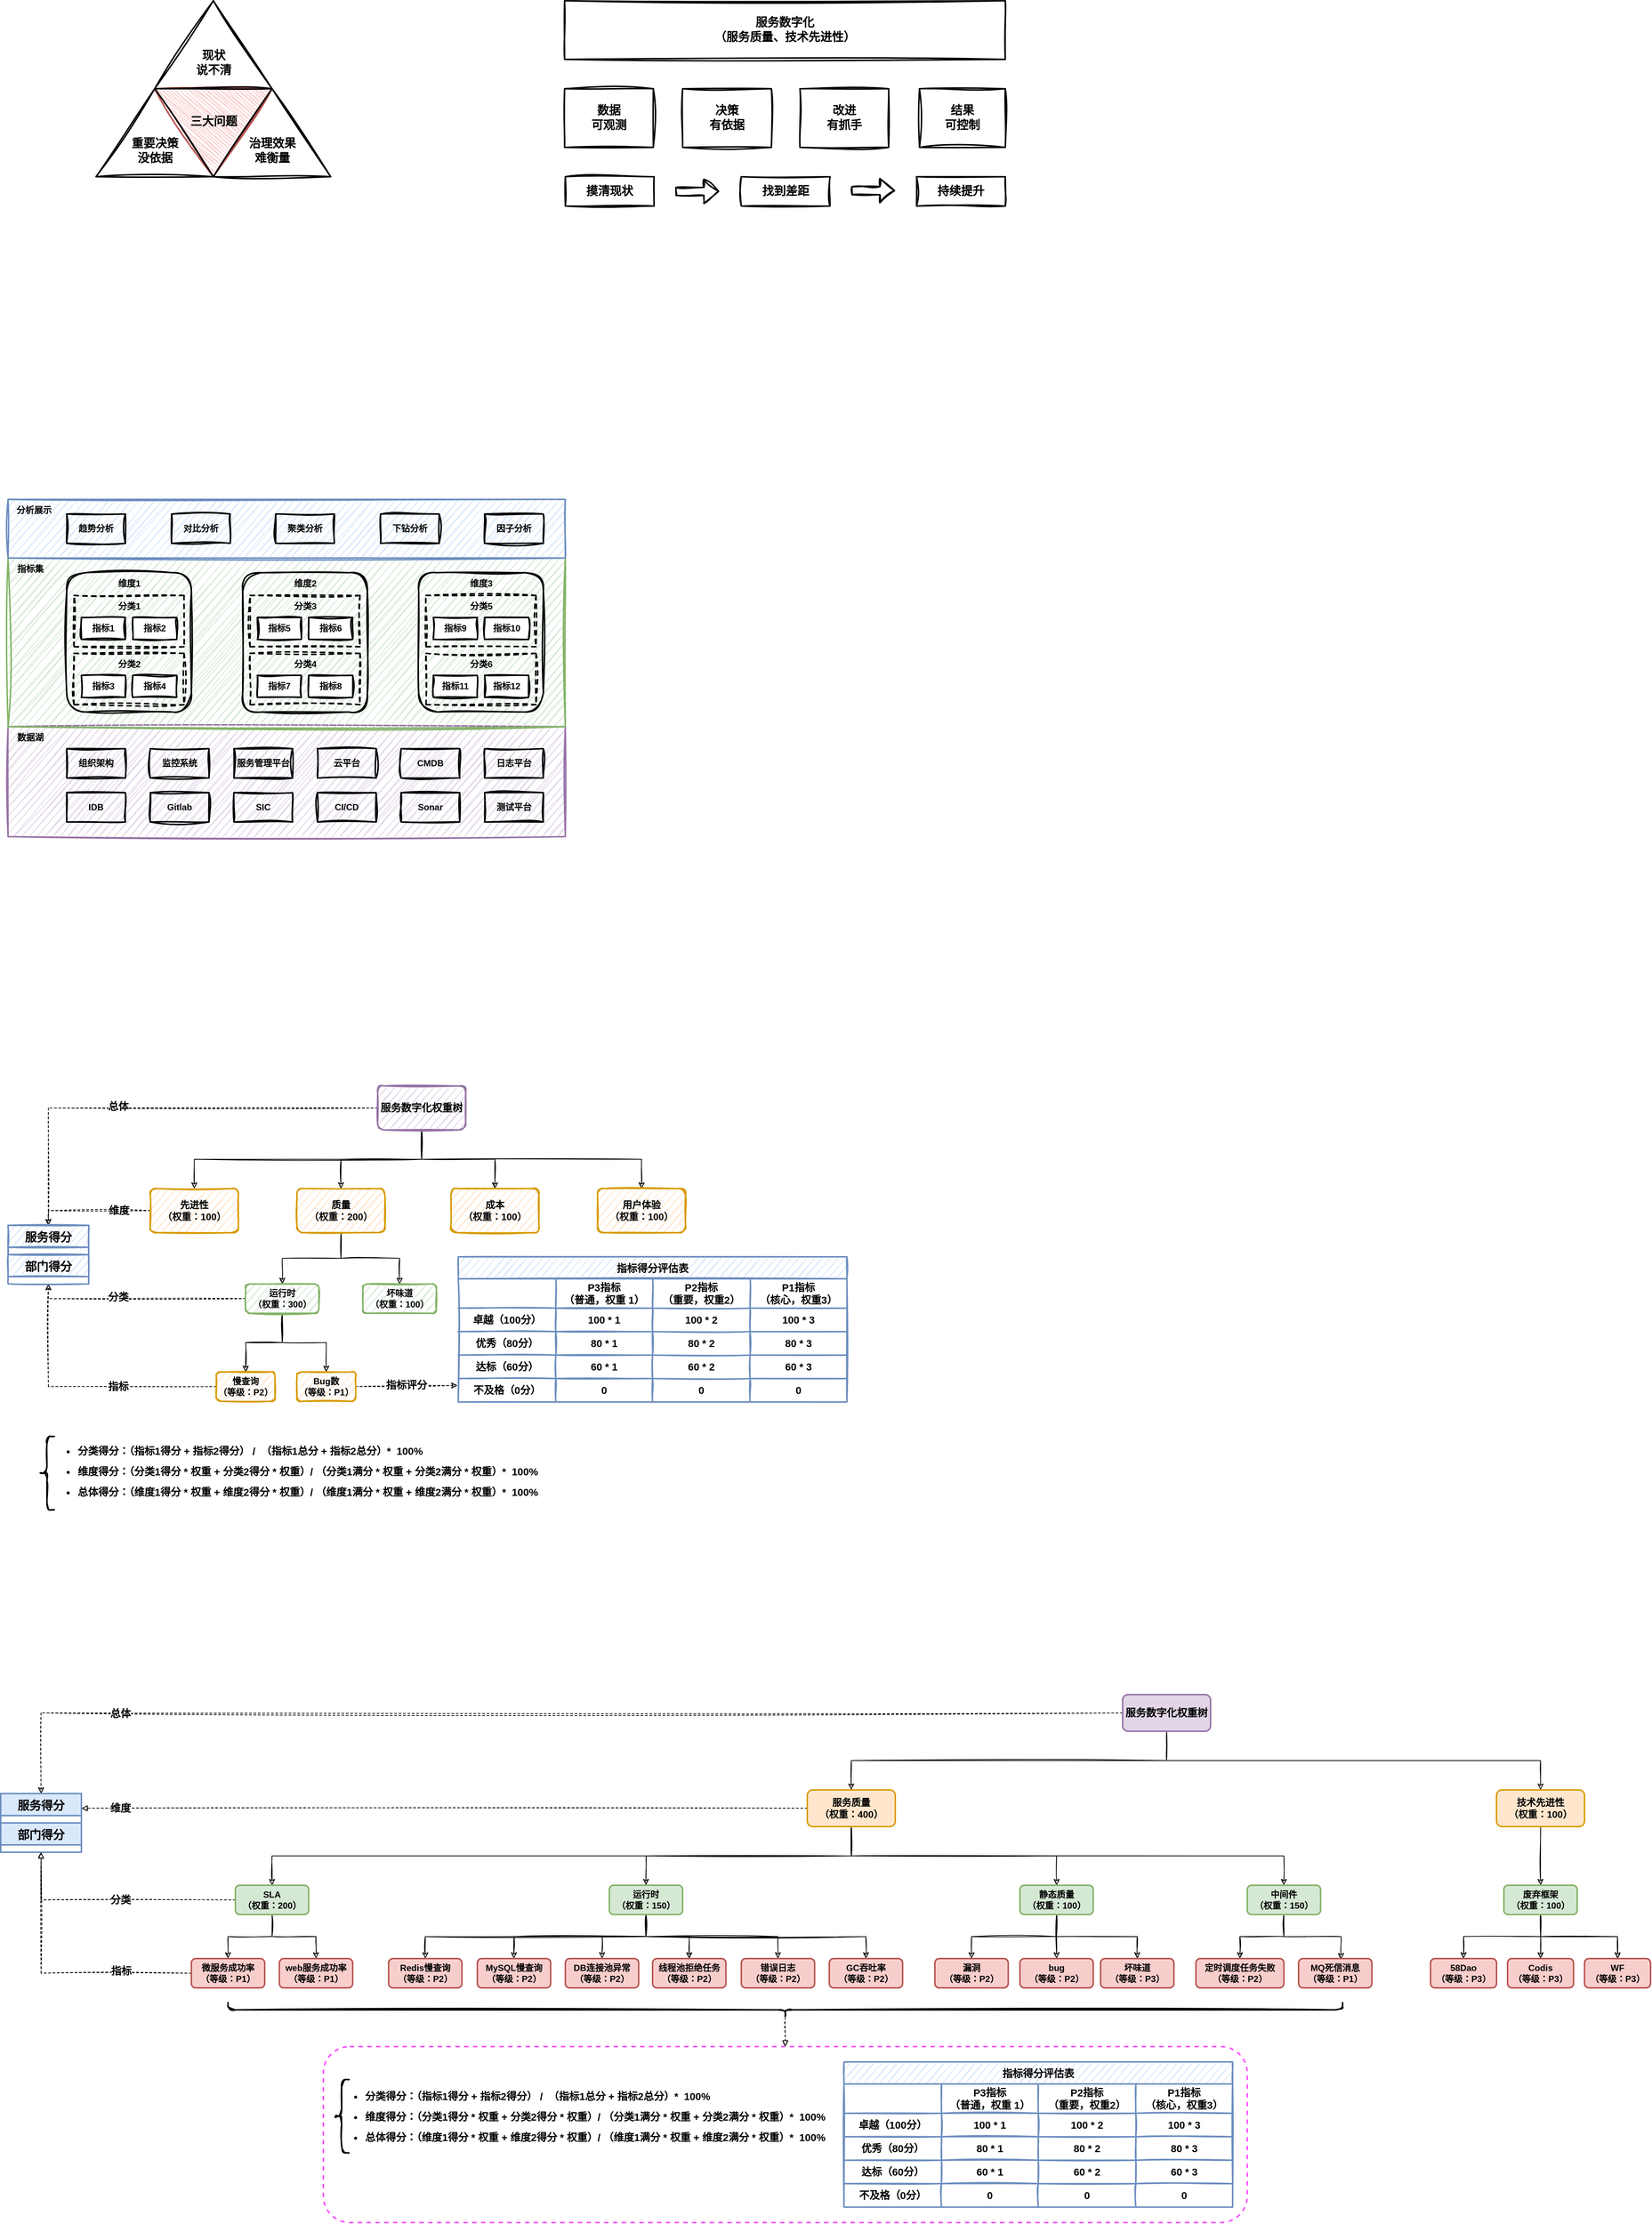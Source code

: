 <mxfile version="26.1.0">
  <diagram name="第 1 页" id="g-R_MEyu0nCEMQKu7MIm">
    <mxGraphModel dx="1628" dy="2290" grid="1" gridSize="10" guides="1" tooltips="1" connect="1" arrows="1" fold="1" page="1" pageScale="1" pageWidth="827" pageHeight="1169" math="0" shadow="0">
      <root>
        <mxCell id="0" />
        <mxCell id="1" parent="0" />
        <mxCell id="uthCQEnSbI-3_a-_lyxa-9" value="" style="triangle;whiteSpace=wrap;html=1;sketch=1;hachureGap=4;jiggle=2;curveFitting=1;fontFamily=Architects Daughter;fontSource=https%3A%2F%2Ffonts.googleapis.com%2Fcss%3Ffamily%3DArchitects%2BDaughter;rotation=90;fillColor=#f8cecc;strokeWidth=2;strokeColor=#b85450;" vertex="1" parent="1">
          <mxGeometry x="460" y="-420" width="120" height="160" as="geometry" />
        </mxCell>
        <mxCell id="U4hycx1jHfNzgr4IUAb9-1" style="edgeStyle=orthogonalEdgeStyle;rounded=0;sketch=1;orthogonalLoop=1;jettySize=auto;html=1;entryX=0.5;entryY=0;entryDx=0;entryDy=0;fontFamily=Helvetica;exitX=0.5;exitY=1;exitDx=0;exitDy=0;" parent="1" source="U4hycx1jHfNzgr4IUAb9-7" target="U4hycx1jHfNzgr4IUAb9-13" edge="1">
          <mxGeometry relative="1" as="geometry" />
        </mxCell>
        <mxCell id="U4hycx1jHfNzgr4IUAb9-2" style="edgeStyle=orthogonalEdgeStyle;rounded=0;sketch=1;orthogonalLoop=1;jettySize=auto;html=1;fontFamily=Helvetica;exitX=0.5;exitY=1;exitDx=0;exitDy=0;" parent="1" source="U4hycx1jHfNzgr4IUAb9-7" target="U4hycx1jHfNzgr4IUAb9-15" edge="1">
          <mxGeometry relative="1" as="geometry" />
        </mxCell>
        <mxCell id="U4hycx1jHfNzgr4IUAb9-3" style="edgeStyle=orthogonalEdgeStyle;rounded=0;sketch=1;orthogonalLoop=1;jettySize=auto;html=1;entryX=0.5;entryY=0;entryDx=0;entryDy=0;fontFamily=Helvetica;" parent="1" source="U4hycx1jHfNzgr4IUAb9-7" target="U4hycx1jHfNzgr4IUAb9-10" edge="1">
          <mxGeometry relative="1" as="geometry" />
        </mxCell>
        <mxCell id="U4hycx1jHfNzgr4IUAb9-4" style="edgeStyle=orthogonalEdgeStyle;rounded=0;sketch=1;orthogonalLoop=1;jettySize=auto;html=1;fontFamily=Helvetica;" parent="1" source="U4hycx1jHfNzgr4IUAb9-7" target="U4hycx1jHfNzgr4IUAb9-14" edge="1">
          <mxGeometry relative="1" as="geometry" />
        </mxCell>
        <mxCell id="U4hycx1jHfNzgr4IUAb9-5" style="edgeStyle=orthogonalEdgeStyle;rounded=0;sketch=1;orthogonalLoop=1;jettySize=auto;html=1;entryX=0.5;entryY=0;entryDx=0;entryDy=0;fontFamily=Helvetica;fontSize=18;dashed=1;" parent="1" source="U4hycx1jHfNzgr4IUAb9-7" target="U4hycx1jHfNzgr4IUAb9-28" edge="1">
          <mxGeometry relative="1" as="geometry" />
        </mxCell>
        <mxCell id="U4hycx1jHfNzgr4IUAb9-6" value="&lt;b&gt;&lt;font style=&quot;font-size: 14px;&quot;&gt;总体&lt;/font&gt;&lt;/b&gt;" style="edgeLabel;html=1;align=center;verticalAlign=middle;resizable=0;points=[];fontSize=18;fontFamily=Helvetica;" parent="U4hycx1jHfNzgr4IUAb9-5" vertex="1" connectable="0">
          <mxGeometry x="-0.094" y="-3" relative="1" as="geometry">
            <mxPoint x="-78" as="offset" />
          </mxGeometry>
        </mxCell>
        <mxCell id="U4hycx1jHfNzgr4IUAb9-7" value="&lt;font style=&quot;font-size: 14px;&quot;&gt;&lt;b&gt;服务数字化权重树&lt;/b&gt;&lt;/font&gt;" style="rounded=1;whiteSpace=wrap;html=1;sketch=1;shadow=0;fillColor=#e1d5e7;strokeColor=#9673a6;strokeWidth=2;" parent="1" vertex="1">
          <mxGeometry x="744" y="960" width="120" height="60" as="geometry" />
        </mxCell>
        <mxCell id="U4hycx1jHfNzgr4IUAb9-8" style="edgeStyle=orthogonalEdgeStyle;rounded=0;orthogonalLoop=1;jettySize=auto;html=1;fontFamily=Helvetica;sketch=1;" parent="1" source="U4hycx1jHfNzgr4IUAb9-10" target="U4hycx1jHfNzgr4IUAb9-20" edge="1">
          <mxGeometry relative="1" as="geometry" />
        </mxCell>
        <mxCell id="U4hycx1jHfNzgr4IUAb9-9" style="edgeStyle=orthogonalEdgeStyle;rounded=0;sketch=1;orthogonalLoop=1;jettySize=auto;html=1;entryX=0.5;entryY=0;entryDx=0;entryDy=0;fontFamily=Helvetica;" parent="1" source="U4hycx1jHfNzgr4IUAb9-10" target="U4hycx1jHfNzgr4IUAb9-21" edge="1">
          <mxGeometry relative="1" as="geometry" />
        </mxCell>
        <mxCell id="U4hycx1jHfNzgr4IUAb9-10" value="&lt;font style=&quot;font-size: 13px;&quot;&gt;&lt;b&gt;质量&lt;br&gt;（权重：200）&lt;/b&gt;&lt;/font&gt;" style="rounded=1;whiteSpace=wrap;html=1;sketch=1;shadow=0;fillColor=#ffe6cc;strokeColor=#d79b00;strokeWidth=2;" parent="1" vertex="1">
          <mxGeometry x="634" y="1100" width="120" height="60" as="geometry" />
        </mxCell>
        <mxCell id="U4hycx1jHfNzgr4IUAb9-11" style="edgeStyle=orthogonalEdgeStyle;rounded=0;sketch=1;orthogonalLoop=1;jettySize=auto;html=1;entryX=0.5;entryY=0;entryDx=0;entryDy=0;dashed=1;fontFamily=Helvetica;fontSize=14;fontColor=#000000;" parent="1" source="U4hycx1jHfNzgr4IUAb9-13" target="U4hycx1jHfNzgr4IUAb9-28" edge="1">
          <mxGeometry relative="1" as="geometry" />
        </mxCell>
        <mxCell id="U4hycx1jHfNzgr4IUAb9-12" value="&lt;b&gt;维度&lt;/b&gt;" style="edgeLabel;html=1;align=center;verticalAlign=middle;resizable=0;points=[];fontSize=14;fontFamily=Helvetica;fontColor=#000000;" parent="U4hycx1jHfNzgr4IUAb9-11" vertex="1" connectable="0">
          <mxGeometry x="-0.058" relative="1" as="geometry">
            <mxPoint x="32" as="offset" />
          </mxGeometry>
        </mxCell>
        <mxCell id="U4hycx1jHfNzgr4IUAb9-13" value="&lt;font style=&quot;font-size: 13px;&quot;&gt;&lt;b&gt;先进性&lt;br&gt;（权重：100）&lt;/b&gt;&lt;/font&gt;" style="rounded=1;whiteSpace=wrap;html=1;sketch=1;shadow=0;fillColor=#ffe6cc;strokeColor=#d79b00;strokeWidth=2;" parent="1" vertex="1">
          <mxGeometry x="434" y="1100" width="120" height="60" as="geometry" />
        </mxCell>
        <mxCell id="U4hycx1jHfNzgr4IUAb9-14" value="&lt;font style=&quot;font-size: 13px;&quot;&gt;&lt;b&gt;成本&lt;br&gt;（权重：100）&lt;/b&gt;&lt;/font&gt;" style="rounded=1;whiteSpace=wrap;html=1;sketch=1;shadow=0;fillColor=#ffe6cc;strokeColor=#d79b00;strokeWidth=2;" parent="1" vertex="1">
          <mxGeometry x="844" y="1100" width="120" height="60" as="geometry" />
        </mxCell>
        <mxCell id="U4hycx1jHfNzgr4IUAb9-15" value="&lt;font style=&quot;font-size: 13px;&quot;&gt;&lt;b&gt;用户体验&lt;br&gt;（权重：100）&lt;/b&gt;&lt;/font&gt;" style="rounded=1;whiteSpace=wrap;html=1;sketch=1;shadow=0;fillColor=#ffe6cc;strokeColor=#d79b00;strokeWidth=2;" parent="1" vertex="1">
          <mxGeometry x="1044" y="1100" width="120" height="60" as="geometry" />
        </mxCell>
        <mxCell id="U4hycx1jHfNzgr4IUAb9-16" style="edgeStyle=orthogonalEdgeStyle;rounded=0;sketch=1;orthogonalLoop=1;jettySize=auto;html=1;entryX=0.5;entryY=0;entryDx=0;entryDy=0;fontFamily=Helvetica;" parent="1" source="U4hycx1jHfNzgr4IUAb9-20" target="U4hycx1jHfNzgr4IUAb9-24" edge="1">
          <mxGeometry relative="1" as="geometry" />
        </mxCell>
        <mxCell id="U4hycx1jHfNzgr4IUAb9-17" style="edgeStyle=orthogonalEdgeStyle;rounded=0;sketch=1;orthogonalLoop=1;jettySize=auto;html=1;fontFamily=Helvetica;" parent="1" source="U4hycx1jHfNzgr4IUAb9-20" target="U4hycx1jHfNzgr4IUAb9-27" edge="1">
          <mxGeometry relative="1" as="geometry" />
        </mxCell>
        <mxCell id="U4hycx1jHfNzgr4IUAb9-18" value="" style="edgeStyle=orthogonalEdgeStyle;rounded=0;sketch=1;orthogonalLoop=1;jettySize=auto;html=1;entryX=0.5;entryY=1;entryDx=0;entryDy=0;dashed=1;fontFamily=Helvetica;fontSize=14;fontColor=#000000;" parent="1" source="U4hycx1jHfNzgr4IUAb9-20" target="U4hycx1jHfNzgr4IUAb9-29" edge="1">
          <mxGeometry relative="1" as="geometry" />
        </mxCell>
        <mxCell id="U4hycx1jHfNzgr4IUAb9-19" value="&lt;b&gt;&lt;font style=&quot;font-size: 14px;&quot;&gt;分类&lt;/font&gt;&lt;/b&gt;" style="edgeLabel;html=1;align=center;verticalAlign=middle;resizable=0;points=[];" parent="U4hycx1jHfNzgr4IUAb9-18" vertex="1" connectable="0">
          <mxGeometry x="0.135" y="-4" relative="1" as="geometry">
            <mxPoint x="-10" y="2" as="offset" />
          </mxGeometry>
        </mxCell>
        <mxCell id="U4hycx1jHfNzgr4IUAb9-20" value="&lt;b&gt;运行时&lt;br&gt;（权重：300）&lt;/b&gt;" style="rounded=1;whiteSpace=wrap;html=1;sketch=1;shadow=0;fillColor=#d5e8d4;strokeColor=#82b366;strokeWidth=2;" parent="1" vertex="1">
          <mxGeometry x="564" y="1230" width="100" height="40" as="geometry" />
        </mxCell>
        <mxCell id="U4hycx1jHfNzgr4IUAb9-21" value="&lt;b&gt;坏味道&lt;br&gt;（权重：100）&lt;/b&gt;" style="rounded=1;whiteSpace=wrap;html=1;sketch=1;shadow=0;fillColor=#d5e8d4;strokeColor=#82b366;strokeWidth=2;" parent="1" vertex="1">
          <mxGeometry x="724" y="1230" width="100" height="40" as="geometry" />
        </mxCell>
        <mxCell id="U4hycx1jHfNzgr4IUAb9-22" style="edgeStyle=orthogonalEdgeStyle;rounded=0;sketch=1;orthogonalLoop=1;jettySize=auto;html=1;entryX=0.5;entryY=1;entryDx=0;entryDy=0;dashed=1;fontFamily=Helvetica;fontSize=16;fontColor=#000000;" parent="1" source="U4hycx1jHfNzgr4IUAb9-24" target="U4hycx1jHfNzgr4IUAb9-29" edge="1">
          <mxGeometry relative="1" as="geometry" />
        </mxCell>
        <mxCell id="U4hycx1jHfNzgr4IUAb9-23" value="&lt;font style=&quot;font-size: 14px;&quot;&gt;&lt;b&gt;指标&lt;/b&gt;&lt;/font&gt;" style="edgeLabel;html=1;align=center;verticalAlign=middle;resizable=0;points=[];fontSize=16;fontFamily=Helvetica;fontColor=#000000;" parent="U4hycx1jHfNzgr4IUAb9-22" vertex="1" connectable="0">
          <mxGeometry x="-0.289" y="-1" relative="1" as="geometry">
            <mxPoint x="-3" as="offset" />
          </mxGeometry>
        </mxCell>
        <mxCell id="U4hycx1jHfNzgr4IUAb9-24" value="&lt;b&gt;慢查询&lt;br&gt;（等级：P2）&lt;/b&gt;" style="rounded=1;whiteSpace=wrap;html=1;sketch=1;shadow=0;fillColor=#ffe6cc;strokeColor=#d79b00;strokeWidth=2;" parent="1" vertex="1">
          <mxGeometry x="524" y="1350" width="80" height="40" as="geometry" />
        </mxCell>
        <mxCell id="U4hycx1jHfNzgr4IUAb9-25" style="edgeStyle=orthogonalEdgeStyle;rounded=0;sketch=1;orthogonalLoop=1;jettySize=auto;html=1;dashed=1;fontFamily=Helvetica;fontSize=14;fontColor=#000000;entryX=-0.002;entryY=0.3;entryDx=0;entryDy=0;entryPerimeter=0;" parent="1" source="U4hycx1jHfNzgr4IUAb9-27" target="U4hycx1jHfNzgr4IUAb9-53" edge="1">
          <mxGeometry relative="1" as="geometry">
            <mxPoint x="844" y="1370" as="targetPoint" />
          </mxGeometry>
        </mxCell>
        <mxCell id="U4hycx1jHfNzgr4IUAb9-26" value="&lt;b style=&quot;font-size: 14px;&quot;&gt;指标评分&lt;/b&gt;" style="edgeLabel;html=1;align=center;verticalAlign=middle;resizable=0;points=[];" parent="U4hycx1jHfNzgr4IUAb9-25" vertex="1" connectable="0">
          <mxGeometry x="-0.01" y="-2" relative="1" as="geometry">
            <mxPoint x="-1" y="-4" as="offset" />
          </mxGeometry>
        </mxCell>
        <mxCell id="U4hycx1jHfNzgr4IUAb9-27" value="&lt;b&gt;Bug数&lt;br&gt;（等级：P1）&lt;/b&gt;" style="rounded=1;whiteSpace=wrap;html=1;sketch=1;shadow=0;fillColor=#ffe6cc;strokeColor=#d79b00;strokeWidth=2;" parent="1" vertex="1">
          <mxGeometry x="634" y="1350" width="80" height="40" as="geometry" />
        </mxCell>
        <mxCell id="U4hycx1jHfNzgr4IUAb9-28" value="服务得分" style="swimlane;fontStyle=1;childLayout=stackLayout;horizontal=1;startSize=30;horizontalStack=0;resizeParent=1;resizeParentMax=0;resizeLast=0;collapsible=1;marginBottom=0;shadow=0;sketch=1;strokeWidth=2;fontFamily=Helvetica;fontSize=16;fillColor=#dae8fc;strokeColor=#6c8ebf;" parent="1" vertex="1" collapsed="1">
          <mxGeometry x="240" y="1150" width="110" height="40" as="geometry">
            <mxRectangle x="-154" y="310" width="140" height="60" as="alternateBounds" />
          </mxGeometry>
        </mxCell>
        <mxCell id="U4hycx1jHfNzgr4IUAb9-29" value="部门得分" style="swimlane;fontStyle=1;childLayout=stackLayout;horizontal=1;startSize=30;horizontalStack=0;resizeParent=1;resizeParentMax=0;resizeLast=0;collapsible=1;marginBottom=0;shadow=0;sketch=1;strokeWidth=2;fontFamily=Helvetica;fontSize=16;fillColor=#dae8fc;strokeColor=#6c8ebf;" parent="1" vertex="1" collapsed="1">
          <mxGeometry x="240" y="1190" width="110" height="40" as="geometry">
            <mxRectangle x="-154" y="350" width="140" height="60" as="alternateBounds" />
          </mxGeometry>
        </mxCell>
        <mxCell id="U4hycx1jHfNzgr4IUAb9-30" value="" style="shape=curlyBracket;whiteSpace=wrap;html=1;rounded=1;shadow=0;sketch=1;strokeWidth=2;fontFamily=Helvetica;fontSize=14;" parent="1" vertex="1">
          <mxGeometry x="283" y="1438" width="20" height="100" as="geometry" />
        </mxCell>
        <mxCell id="U4hycx1jHfNzgr4IUAb9-31" value="&lt;ul style=&quot;line-height: 2;&quot;&gt;&lt;li&gt;&lt;b style=&quot;background-color: initial;&quot;&gt;分类得分：（指标1得分 + 指标2得分） /&amp;nbsp; （指标1总分 + 指标2总分）*&amp;nbsp; 100%&lt;/b&gt;&lt;br&gt;&lt;/li&gt;&lt;li&gt;&lt;b&gt;维度得分：（分类1得分 * 权重 + 分类2得分 * 权重）/ （分类1满分 * 权重 + 分类2满分 * 权重）&lt;/b&gt;&lt;b style=&quot;background-color: initial;&quot;&gt;*&amp;nbsp; 100%&lt;/b&gt;&lt;/li&gt;&lt;li&gt;&lt;b&gt;总体得分：（维度1得分 * 权重 + 维度2得分 * 权重）/ （维度1满分 * 权重 + 维度2满分 * 权重）&lt;/b&gt;&lt;b style=&quot;background-color: initial;&quot;&gt;*&amp;nbsp; 100%&lt;/b&gt;&lt;/li&gt;&lt;/ul&gt;" style="text;strokeColor=none;fillColor=none;html=1;whiteSpace=wrap;verticalAlign=middle;overflow=hidden;shadow=0;sketch=1;strokeWidth=2;fontFamily=Helvetica;fontSize=14;" parent="1" vertex="1">
          <mxGeometry x="293" y="1420" width="730" height="130" as="geometry" />
        </mxCell>
        <mxCell id="U4hycx1jHfNzgr4IUAb9-32" value="指标得分评估表" style="shape=table;startSize=30;container=1;collapsible=0;childLayout=tableLayout;fontStyle=1;align=center;shadow=0;sketch=1;strokeWidth=2;fontFamily=Helvetica;fontSize=14;fillColor=#dae8fc;strokeColor=#6c8ebf;" parent="1" vertex="1">
          <mxGeometry x="854" y="1193" width="530" height="198" as="geometry" />
        </mxCell>
        <mxCell id="U4hycx1jHfNzgr4IUAb9-33" value="" style="shape=tableRow;horizontal=0;startSize=0;swimlaneHead=0;swimlaneBody=0;top=0;left=0;bottom=0;right=0;collapsible=0;dropTarget=0;fillColor=none;points=[[0,0.5],[1,0.5]];portConstraint=eastwest;shadow=0;sketch=1;strokeWidth=2;fontFamily=Helvetica;fontSize=14;fontColor=#000000;fontStyle=1" parent="U4hycx1jHfNzgr4IUAb9-32" vertex="1">
          <mxGeometry y="30" width="530" height="40" as="geometry" />
        </mxCell>
        <mxCell id="U4hycx1jHfNzgr4IUAb9-34" value="" style="shape=partialRectangle;html=1;whiteSpace=wrap;connectable=0;fillColor=none;top=0;left=0;bottom=0;right=0;overflow=hidden;shadow=0;sketch=1;strokeWidth=2;fontFamily=Helvetica;fontSize=14;fontColor=#000000;fontStyle=1" parent="U4hycx1jHfNzgr4IUAb9-33" vertex="1">
          <mxGeometry width="133" height="40" as="geometry">
            <mxRectangle width="133" height="40" as="alternateBounds" />
          </mxGeometry>
        </mxCell>
        <mxCell id="U4hycx1jHfNzgr4IUAb9-35" value="P3指标&lt;br&gt;（普通，权重 1）" style="shape=partialRectangle;html=1;whiteSpace=wrap;connectable=0;fillColor=none;top=0;left=0;bottom=0;right=0;overflow=hidden;shadow=0;sketch=1;strokeWidth=2;fontFamily=Helvetica;fontSize=14;fontColor=#000000;fontStyle=1" parent="U4hycx1jHfNzgr4IUAb9-33" vertex="1">
          <mxGeometry x="133" width="132" height="40" as="geometry">
            <mxRectangle width="132" height="40" as="alternateBounds" />
          </mxGeometry>
        </mxCell>
        <mxCell id="U4hycx1jHfNzgr4IUAb9-36" value="P2指标&lt;br&gt;（重要，权重2）" style="shape=partialRectangle;html=1;whiteSpace=wrap;connectable=0;fillColor=none;top=0;left=0;bottom=0;right=0;overflow=hidden;shadow=0;sketch=1;strokeWidth=2;fontFamily=Helvetica;fontSize=14;fontColor=#000000;fontStyle=1" parent="U4hycx1jHfNzgr4IUAb9-33" vertex="1">
          <mxGeometry x="265" width="133" height="40" as="geometry">
            <mxRectangle width="133" height="40" as="alternateBounds" />
          </mxGeometry>
        </mxCell>
        <mxCell id="U4hycx1jHfNzgr4IUAb9-37" value="P1指标&lt;br&gt;（核心，权重3）" style="shape=partialRectangle;html=1;whiteSpace=wrap;connectable=0;fillColor=none;top=0;left=0;bottom=0;right=0;overflow=hidden;shadow=0;sketch=1;strokeWidth=2;fontFamily=Helvetica;fontSize=14;fontColor=#000000;fontStyle=1" parent="U4hycx1jHfNzgr4IUAb9-33" vertex="1">
          <mxGeometry x="398" width="132" height="40" as="geometry">
            <mxRectangle width="132" height="40" as="alternateBounds" />
          </mxGeometry>
        </mxCell>
        <mxCell id="U4hycx1jHfNzgr4IUAb9-38" value="" style="shape=tableRow;horizontal=0;startSize=0;swimlaneHead=0;swimlaneBody=0;top=0;left=0;bottom=0;right=0;collapsible=0;dropTarget=0;fillColor=none;points=[[0,0.5],[1,0.5]];portConstraint=eastwest;shadow=0;sketch=1;strokeWidth=2;fontFamily=Helvetica;fontSize=14;fontColor=#000000;fontStyle=1" parent="U4hycx1jHfNzgr4IUAb9-32" vertex="1">
          <mxGeometry y="70" width="530" height="32" as="geometry" />
        </mxCell>
        <mxCell id="U4hycx1jHfNzgr4IUAb9-39" value="卓越（100分）" style="shape=partialRectangle;html=1;whiteSpace=wrap;connectable=0;fillColor=none;top=0;left=0;bottom=0;right=0;overflow=hidden;shadow=0;sketch=1;strokeWidth=2;fontFamily=Helvetica;fontSize=14;fontColor=#000000;fontStyle=1" parent="U4hycx1jHfNzgr4IUAb9-38" vertex="1">
          <mxGeometry width="133" height="32" as="geometry">
            <mxRectangle width="133" height="32" as="alternateBounds" />
          </mxGeometry>
        </mxCell>
        <mxCell id="U4hycx1jHfNzgr4IUAb9-40" value="100 * 1" style="shape=partialRectangle;html=1;whiteSpace=wrap;connectable=0;fillColor=none;top=0;left=0;bottom=0;right=0;overflow=hidden;shadow=0;sketch=1;strokeWidth=2;fontFamily=Helvetica;fontSize=14;fontColor=#000000;fontStyle=1" parent="U4hycx1jHfNzgr4IUAb9-38" vertex="1">
          <mxGeometry x="133" width="132" height="32" as="geometry">
            <mxRectangle width="132" height="32" as="alternateBounds" />
          </mxGeometry>
        </mxCell>
        <mxCell id="U4hycx1jHfNzgr4IUAb9-41" value="100 * 2" style="shape=partialRectangle;html=1;whiteSpace=wrap;connectable=0;fillColor=none;top=0;left=0;bottom=0;right=0;overflow=hidden;shadow=0;sketch=1;strokeWidth=2;fontFamily=Helvetica;fontSize=14;fontColor=#000000;fontStyle=1" parent="U4hycx1jHfNzgr4IUAb9-38" vertex="1">
          <mxGeometry x="265" width="133" height="32" as="geometry">
            <mxRectangle width="133" height="32" as="alternateBounds" />
          </mxGeometry>
        </mxCell>
        <mxCell id="U4hycx1jHfNzgr4IUAb9-42" value="100 * 3" style="shape=partialRectangle;html=1;whiteSpace=wrap;connectable=0;fillColor=none;top=0;left=0;bottom=0;right=0;overflow=hidden;shadow=0;sketch=1;strokeWidth=2;fontFamily=Helvetica;fontSize=14;fontColor=#000000;fontStyle=1" parent="U4hycx1jHfNzgr4IUAb9-38" vertex="1">
          <mxGeometry x="398" width="132" height="32" as="geometry">
            <mxRectangle width="132" height="32" as="alternateBounds" />
          </mxGeometry>
        </mxCell>
        <mxCell id="U4hycx1jHfNzgr4IUAb9-43" value="" style="shape=tableRow;horizontal=0;startSize=0;swimlaneHead=0;swimlaneBody=0;top=0;left=0;bottom=0;right=0;collapsible=0;dropTarget=0;fillColor=none;points=[[0,0.5],[1,0.5]];portConstraint=eastwest;shadow=0;sketch=1;strokeWidth=2;fontFamily=Helvetica;fontSize=14;fontColor=#000000;fontStyle=1" parent="U4hycx1jHfNzgr4IUAb9-32" vertex="1">
          <mxGeometry y="102" width="530" height="32" as="geometry" />
        </mxCell>
        <mxCell id="U4hycx1jHfNzgr4IUAb9-44" value="优秀（80分）" style="shape=partialRectangle;html=1;whiteSpace=wrap;connectable=0;fillColor=none;top=0;left=0;bottom=0;right=0;overflow=hidden;shadow=0;sketch=1;strokeWidth=2;fontFamily=Helvetica;fontSize=14;fontColor=#000000;fontStyle=1" parent="U4hycx1jHfNzgr4IUAb9-43" vertex="1">
          <mxGeometry width="133" height="32" as="geometry">
            <mxRectangle width="133" height="32" as="alternateBounds" />
          </mxGeometry>
        </mxCell>
        <mxCell id="U4hycx1jHfNzgr4IUAb9-45" value="80 * 1" style="shape=partialRectangle;html=1;whiteSpace=wrap;connectable=0;fillColor=none;top=0;left=0;bottom=0;right=0;overflow=hidden;shadow=0;sketch=1;strokeWidth=2;fontFamily=Helvetica;fontSize=14;fontColor=#000000;fontStyle=1" parent="U4hycx1jHfNzgr4IUAb9-43" vertex="1">
          <mxGeometry x="133" width="132" height="32" as="geometry">
            <mxRectangle width="132" height="32" as="alternateBounds" />
          </mxGeometry>
        </mxCell>
        <mxCell id="U4hycx1jHfNzgr4IUAb9-46" value="80 * 2" style="shape=partialRectangle;html=1;whiteSpace=wrap;connectable=0;fillColor=none;top=0;left=0;bottom=0;right=0;overflow=hidden;shadow=0;sketch=1;strokeWidth=2;fontFamily=Helvetica;fontSize=14;fontColor=#000000;fontStyle=1" parent="U4hycx1jHfNzgr4IUAb9-43" vertex="1">
          <mxGeometry x="265" width="133" height="32" as="geometry">
            <mxRectangle width="133" height="32" as="alternateBounds" />
          </mxGeometry>
        </mxCell>
        <mxCell id="U4hycx1jHfNzgr4IUAb9-47" value="80 * 3" style="shape=partialRectangle;html=1;whiteSpace=wrap;connectable=0;fillColor=none;top=0;left=0;bottom=0;right=0;overflow=hidden;shadow=0;sketch=1;strokeWidth=2;fontFamily=Helvetica;fontSize=14;fontColor=#000000;fontStyle=1" parent="U4hycx1jHfNzgr4IUAb9-43" vertex="1">
          <mxGeometry x="398" width="132" height="32" as="geometry">
            <mxRectangle width="132" height="32" as="alternateBounds" />
          </mxGeometry>
        </mxCell>
        <mxCell id="U4hycx1jHfNzgr4IUAb9-48" style="shape=tableRow;horizontal=0;startSize=0;swimlaneHead=0;swimlaneBody=0;top=0;left=0;bottom=0;right=0;collapsible=0;dropTarget=0;fillColor=none;points=[[0,0.5],[1,0.5]];portConstraint=eastwest;shadow=0;sketch=1;strokeWidth=2;fontFamily=Helvetica;fontSize=14;fontColor=#000000;fontStyle=1" parent="U4hycx1jHfNzgr4IUAb9-32" vertex="1">
          <mxGeometry y="134" width="530" height="32" as="geometry" />
        </mxCell>
        <mxCell id="U4hycx1jHfNzgr4IUAb9-49" value="达标（60分）" style="shape=partialRectangle;html=1;whiteSpace=wrap;connectable=0;fillColor=none;top=0;left=0;bottom=0;right=0;overflow=hidden;shadow=0;sketch=1;strokeWidth=2;fontFamily=Helvetica;fontSize=14;fontColor=#000000;fontStyle=1" parent="U4hycx1jHfNzgr4IUAb9-48" vertex="1">
          <mxGeometry width="133" height="32" as="geometry">
            <mxRectangle width="133" height="32" as="alternateBounds" />
          </mxGeometry>
        </mxCell>
        <mxCell id="U4hycx1jHfNzgr4IUAb9-50" value="60 * 1" style="shape=partialRectangle;html=1;whiteSpace=wrap;connectable=0;fillColor=none;top=0;left=0;bottom=0;right=0;overflow=hidden;shadow=0;sketch=1;strokeWidth=2;fontFamily=Helvetica;fontSize=14;fontColor=#000000;fontStyle=1" parent="U4hycx1jHfNzgr4IUAb9-48" vertex="1">
          <mxGeometry x="133" width="132" height="32" as="geometry">
            <mxRectangle width="132" height="32" as="alternateBounds" />
          </mxGeometry>
        </mxCell>
        <mxCell id="U4hycx1jHfNzgr4IUAb9-51" value="60 * 2" style="shape=partialRectangle;html=1;whiteSpace=wrap;connectable=0;fillColor=none;top=0;left=0;bottom=0;right=0;overflow=hidden;shadow=0;sketch=1;strokeWidth=2;fontFamily=Helvetica;fontSize=14;fontColor=#000000;fontStyle=1" parent="U4hycx1jHfNzgr4IUAb9-48" vertex="1">
          <mxGeometry x="265" width="133" height="32" as="geometry">
            <mxRectangle width="133" height="32" as="alternateBounds" />
          </mxGeometry>
        </mxCell>
        <mxCell id="U4hycx1jHfNzgr4IUAb9-52" value="60 * 3" style="shape=partialRectangle;html=1;whiteSpace=wrap;connectable=0;fillColor=none;top=0;left=0;bottom=0;right=0;overflow=hidden;shadow=0;sketch=1;strokeWidth=2;fontFamily=Helvetica;fontSize=14;fontColor=#000000;fontStyle=1" parent="U4hycx1jHfNzgr4IUAb9-48" vertex="1">
          <mxGeometry x="398" width="132" height="32" as="geometry">
            <mxRectangle width="132" height="32" as="alternateBounds" />
          </mxGeometry>
        </mxCell>
        <mxCell id="U4hycx1jHfNzgr4IUAb9-53" style="shape=tableRow;horizontal=0;startSize=0;swimlaneHead=0;swimlaneBody=0;top=0;left=0;bottom=0;right=0;collapsible=0;dropTarget=0;fillColor=none;points=[[0,0.5],[1,0.5]];portConstraint=eastwest;shadow=0;sketch=1;strokeWidth=2;fontFamily=Helvetica;fontSize=14;fontColor=#000000;fontStyle=1" parent="U4hycx1jHfNzgr4IUAb9-32" vertex="1">
          <mxGeometry y="166" width="530" height="32" as="geometry" />
        </mxCell>
        <mxCell id="U4hycx1jHfNzgr4IUAb9-54" value="不及格（0分）" style="shape=partialRectangle;html=1;whiteSpace=wrap;connectable=0;fillColor=none;top=0;left=0;bottom=0;right=0;overflow=hidden;shadow=0;sketch=1;strokeWidth=2;fontFamily=Helvetica;fontSize=14;fontColor=#000000;fontStyle=1" parent="U4hycx1jHfNzgr4IUAb9-53" vertex="1">
          <mxGeometry width="133" height="32" as="geometry">
            <mxRectangle width="133" height="32" as="alternateBounds" />
          </mxGeometry>
        </mxCell>
        <mxCell id="U4hycx1jHfNzgr4IUAb9-55" value="0" style="shape=partialRectangle;html=1;whiteSpace=wrap;connectable=0;fillColor=none;top=0;left=0;bottom=0;right=0;overflow=hidden;shadow=0;sketch=1;strokeWidth=2;fontFamily=Helvetica;fontSize=14;fontColor=#000000;fontStyle=1" parent="U4hycx1jHfNzgr4IUAb9-53" vertex="1">
          <mxGeometry x="133" width="132" height="32" as="geometry">
            <mxRectangle width="132" height="32" as="alternateBounds" />
          </mxGeometry>
        </mxCell>
        <mxCell id="U4hycx1jHfNzgr4IUAb9-56" value="0" style="shape=partialRectangle;html=1;whiteSpace=wrap;connectable=0;fillColor=none;top=0;left=0;bottom=0;right=0;overflow=hidden;shadow=0;sketch=1;strokeWidth=2;fontFamily=Helvetica;fontSize=14;fontColor=#000000;fontStyle=1" parent="U4hycx1jHfNzgr4IUAb9-53" vertex="1">
          <mxGeometry x="265" width="133" height="32" as="geometry">
            <mxRectangle width="133" height="32" as="alternateBounds" />
          </mxGeometry>
        </mxCell>
        <mxCell id="U4hycx1jHfNzgr4IUAb9-57" value="0" style="shape=partialRectangle;html=1;whiteSpace=wrap;connectable=0;fillColor=none;top=0;left=0;bottom=0;right=0;overflow=hidden;shadow=0;sketch=1;strokeWidth=2;fontFamily=Helvetica;fontSize=14;fontColor=#000000;fontStyle=1" parent="U4hycx1jHfNzgr4IUAb9-53" vertex="1">
          <mxGeometry x="398" width="132" height="32" as="geometry">
            <mxRectangle width="132" height="32" as="alternateBounds" />
          </mxGeometry>
        </mxCell>
        <mxCell id="U4hycx1jHfNzgr4IUAb9-58" value="" style="rounded=0;whiteSpace=wrap;html=1;fillColor=#e1d5e7;strokeColor=#9673a6;sketch=1;curveFitting=1;jiggle=2;strokeWidth=2;" parent="1" vertex="1">
          <mxGeometry x="240" y="470" width="760" height="150" as="geometry" />
        </mxCell>
        <mxCell id="U4hycx1jHfNzgr4IUAb9-59" value="" style="rounded=0;whiteSpace=wrap;html=1;fillColor=#d5e8d4;strokeColor=#82b366;sketch=1;curveFitting=1;jiggle=2;strokeWidth=2;" parent="1" vertex="1">
          <mxGeometry x="240" y="240" width="760" height="230" as="geometry" />
        </mxCell>
        <mxCell id="U4hycx1jHfNzgr4IUAb9-93" value="指标集" style="text;html=1;align=center;verticalAlign=middle;resizable=0;points=[];autosize=1;strokeColor=none;fillColor=none;sketch=1;curveFitting=1;jiggle=2;fontStyle=1" parent="1" vertex="1">
          <mxGeometry x="240" y="240" width="60" height="30" as="geometry" />
        </mxCell>
        <mxCell id="U4hycx1jHfNzgr4IUAb9-94" value="数据湖" style="text;html=1;align=center;verticalAlign=middle;resizable=0;points=[];autosize=1;strokeColor=none;fillColor=none;sketch=1;curveFitting=1;jiggle=2;fontStyle=1" parent="1" vertex="1">
          <mxGeometry x="240" y="470" width="60" height="30" as="geometry" />
        </mxCell>
        <mxCell id="U4hycx1jHfNzgr4IUAb9-95" value="组织架构" style="rounded=0;whiteSpace=wrap;html=1;sketch=1;curveFitting=1;jiggle=2;fontStyle=1;fillColor=none;strokeWidth=2;" parent="1" vertex="1">
          <mxGeometry x="320" y="500" width="80" height="40" as="geometry" />
        </mxCell>
        <mxCell id="U4hycx1jHfNzgr4IUAb9-96" value="监控系统" style="rounded=0;whiteSpace=wrap;html=1;sketch=1;curveFitting=1;jiggle=2;fontStyle=1;fillColor=none;strokeWidth=2;" parent="1" vertex="1">
          <mxGeometry x="434" y="500" width="80" height="40" as="geometry" />
        </mxCell>
        <mxCell id="U4hycx1jHfNzgr4IUAb9-97" value="服务管理平台" style="rounded=0;whiteSpace=wrap;html=1;sketch=1;curveFitting=1;jiggle=2;fontStyle=1;fillColor=none;strokeWidth=2;" parent="1" vertex="1">
          <mxGeometry x="548" y="500" width="80" height="40" as="geometry" />
        </mxCell>
        <mxCell id="U4hycx1jHfNzgr4IUAb9-98" value="云平台" style="rounded=0;whiteSpace=wrap;html=1;sketch=1;curveFitting=1;jiggle=2;fontStyle=1;fillColor=none;strokeWidth=2;" parent="1" vertex="1">
          <mxGeometry x="662" y="500" width="80" height="40" as="geometry" />
        </mxCell>
        <mxCell id="U4hycx1jHfNzgr4IUAb9-99" value="CMDB" style="rounded=0;whiteSpace=wrap;html=1;sketch=1;curveFitting=1;jiggle=2;fontStyle=1;fillColor=none;strokeWidth=2;" parent="1" vertex="1">
          <mxGeometry x="776" y="500" width="80" height="40" as="geometry" />
        </mxCell>
        <mxCell id="U4hycx1jHfNzgr4IUAb9-100" value="日志平台" style="rounded=0;whiteSpace=wrap;html=1;sketch=1;curveFitting=1;jiggle=2;fontStyle=1;fillColor=none;strokeWidth=2;" parent="1" vertex="1">
          <mxGeometry x="890" y="500" width="80" height="40" as="geometry" />
        </mxCell>
        <mxCell id="U4hycx1jHfNzgr4IUAb9-101" value="IDB" style="rounded=0;whiteSpace=wrap;html=1;sketch=1;curveFitting=1;jiggle=2;fontStyle=1;fillColor=none;strokeWidth=2;" parent="1" vertex="1">
          <mxGeometry x="320" y="560" width="80" height="40" as="geometry" />
        </mxCell>
        <mxCell id="U4hycx1jHfNzgr4IUAb9-102" value="Gitlab" style="rounded=0;whiteSpace=wrap;html=1;sketch=1;curveFitting=1;jiggle=2;fontStyle=1;fillColor=none;strokeWidth=2;" parent="1" vertex="1">
          <mxGeometry x="434" y="560" width="80" height="40" as="geometry" />
        </mxCell>
        <mxCell id="U4hycx1jHfNzgr4IUAb9-103" value="SIC" style="rounded=0;whiteSpace=wrap;html=1;sketch=1;curveFitting=1;jiggle=2;fontStyle=1;fillColor=none;strokeWidth=2;" parent="1" vertex="1">
          <mxGeometry x="548" y="560" width="80" height="40" as="geometry" />
        </mxCell>
        <mxCell id="U4hycx1jHfNzgr4IUAb9-104" value="CI/CD" style="rounded=0;whiteSpace=wrap;html=1;sketch=1;curveFitting=1;jiggle=2;fontStyle=1;fillColor=none;strokeWidth=2;" parent="1" vertex="1">
          <mxGeometry x="662" y="560" width="80" height="40" as="geometry" />
        </mxCell>
        <mxCell id="U4hycx1jHfNzgr4IUAb9-105" value="Sonar" style="rounded=0;whiteSpace=wrap;html=1;sketch=1;curveFitting=1;jiggle=2;fontStyle=1;fillColor=none;strokeWidth=2;" parent="1" vertex="1">
          <mxGeometry x="776" y="560" width="80" height="40" as="geometry" />
        </mxCell>
        <mxCell id="U4hycx1jHfNzgr4IUAb9-106" value="测试平台" style="rounded=0;whiteSpace=wrap;html=1;sketch=1;curveFitting=1;jiggle=2;fontStyle=1;fillColor=none;strokeWidth=2;" parent="1" vertex="1">
          <mxGeometry x="890" y="560" width="80" height="40" as="geometry" />
        </mxCell>
        <mxCell id="U4hycx1jHfNzgr4IUAb9-107" value="" style="rounded=0;whiteSpace=wrap;html=1;fillColor=#dae8fc;strokeColor=#6c8ebf;sketch=1;curveFitting=1;jiggle=2;strokeWidth=2;" parent="1" vertex="1">
          <mxGeometry x="240" y="160" width="760" height="80" as="geometry" />
        </mxCell>
        <mxCell id="U4hycx1jHfNzgr4IUAb9-108" value="&lt;b&gt;分析展示&lt;/b&gt;" style="text;html=1;align=center;verticalAlign=middle;resizable=0;points=[];autosize=1;strokeColor=none;fillColor=none;sketch=1;curveFitting=1;jiggle=2;" parent="1" vertex="1">
          <mxGeometry x="240" y="160" width="70" height="30" as="geometry" />
        </mxCell>
        <mxCell id="U4hycx1jHfNzgr4IUAb9-109" value="趋势分析" style="rounded=0;whiteSpace=wrap;html=1;sketch=1;curveFitting=1;jiggle=2;strokeWidth=2;fillColor=none;fontStyle=1" parent="1" vertex="1">
          <mxGeometry x="320" y="180" width="80" height="40" as="geometry" />
        </mxCell>
        <mxCell id="U4hycx1jHfNzgr4IUAb9-110" value="对比分析" style="rounded=0;whiteSpace=wrap;html=1;sketch=1;curveFitting=1;jiggle=2;strokeWidth=2;fillColor=none;fontStyle=1" parent="1" vertex="1">
          <mxGeometry x="463" y="180" width="80" height="40" as="geometry" />
        </mxCell>
        <mxCell id="U4hycx1jHfNzgr4IUAb9-111" value="聚类分析" style="rounded=0;whiteSpace=wrap;html=1;sketch=1;curveFitting=1;jiggle=2;strokeWidth=2;fillColor=none;fontStyle=1" parent="1" vertex="1">
          <mxGeometry x="605" y="180" width="80" height="40" as="geometry" />
        </mxCell>
        <mxCell id="U4hycx1jHfNzgr4IUAb9-112" value="下钻分析" style="rounded=0;whiteSpace=wrap;html=1;sketch=1;curveFitting=1;jiggle=2;strokeWidth=2;fillColor=none;fontStyle=1" parent="1" vertex="1">
          <mxGeometry x="748" y="180" width="80" height="40" as="geometry" />
        </mxCell>
        <mxCell id="U4hycx1jHfNzgr4IUAb9-113" value="因子分析" style="rounded=0;whiteSpace=wrap;html=1;sketch=1;curveFitting=1;jiggle=2;strokeWidth=2;fillColor=none;fontStyle=1" parent="1" vertex="1">
          <mxGeometry x="890" y="180" width="80" height="40" as="geometry" />
        </mxCell>
        <mxCell id="t9OI3JWI3kl1E9RoFfNX-89" value="" style="rounded=1;whiteSpace=wrap;html=1;dashed=1;fontFamily=Helvetica;fontSize=14;fontColor=default;strokeColor=#FF4AFF;strokeWidth=2;fillColor=none;" parent="1" vertex="1">
          <mxGeometry x="670" y="2270" width="1260" height="240" as="geometry" />
        </mxCell>
        <mxCell id="t9OI3JWI3kl1E9RoFfNX-90" style="edgeStyle=orthogonalEdgeStyle;rounded=0;sketch=1;orthogonalLoop=1;jettySize=auto;html=1;entryX=0.5;entryY=0;entryDx=0;entryDy=0;fontFamily=Helvetica;fontSize=18;dashed=1;" parent="1" source="t9OI3JWI3kl1E9RoFfNX-94" target="t9OI3JWI3kl1E9RoFfNX-114" edge="1">
          <mxGeometry relative="1" as="geometry" />
        </mxCell>
        <mxCell id="t9OI3JWI3kl1E9RoFfNX-91" value="&lt;b&gt;&lt;font style=&quot;font-size: 14px;&quot;&gt;总体&lt;/font&gt;&lt;/b&gt;" style="edgeLabel;html=1;align=center;verticalAlign=middle;resizable=0;points=[];fontSize=18;fontFamily=Helvetica;" parent="t9OI3JWI3kl1E9RoFfNX-90" vertex="1" connectable="0">
          <mxGeometry x="-0.094" y="-3" relative="1" as="geometry">
            <mxPoint x="-649" y="3" as="offset" />
          </mxGeometry>
        </mxCell>
        <mxCell id="t9OI3JWI3kl1E9RoFfNX-92" style="edgeStyle=orthogonalEdgeStyle;rounded=0;orthogonalLoop=1;jettySize=auto;html=1;sketch=1;" parent="1" source="t9OI3JWI3kl1E9RoFfNX-94" target="t9OI3JWI3kl1E9RoFfNX-101" edge="1">
          <mxGeometry relative="1" as="geometry">
            <Array as="points">
              <mxPoint x="1820" y="1880" />
              <mxPoint x="1390" y="1880" />
            </Array>
          </mxGeometry>
        </mxCell>
        <mxCell id="t9OI3JWI3kl1E9RoFfNX-93" style="edgeStyle=orthogonalEdgeStyle;rounded=0;orthogonalLoop=1;jettySize=auto;html=1;sketch=1;" parent="1" source="t9OI3JWI3kl1E9RoFfNX-94" target="t9OI3JWI3kl1E9RoFfNX-103" edge="1">
          <mxGeometry relative="1" as="geometry">
            <Array as="points">
              <mxPoint x="1820" y="1880" />
              <mxPoint x="2330" y="1880" />
            </Array>
          </mxGeometry>
        </mxCell>
        <mxCell id="t9OI3JWI3kl1E9RoFfNX-94" value="&lt;font style=&quot;font-size: 14px;&quot;&gt;&lt;b&gt;服务数字化权重树&lt;/b&gt;&lt;/font&gt;" style="rounded=1;whiteSpace=wrap;html=1;sketch=0;shadow=0;fillColor=#e1d5e7;strokeColor=#9673a6;strokeWidth=2;" parent="1" vertex="1">
          <mxGeometry x="1760" y="1790" width="120" height="50" as="geometry" />
        </mxCell>
        <mxCell id="t9OI3JWI3kl1E9RoFfNX-95" value="" style="edgeStyle=orthogonalEdgeStyle;rounded=0;orthogonalLoop=1;jettySize=auto;html=1;sketch=1;" parent="1" source="t9OI3JWI3kl1E9RoFfNX-101" target="t9OI3JWI3kl1E9RoFfNX-110" edge="1">
          <mxGeometry relative="1" as="geometry">
            <Array as="points">
              <mxPoint x="1390" y="2010" />
              <mxPoint x="1110" y="2010" />
            </Array>
          </mxGeometry>
        </mxCell>
        <mxCell id="t9OI3JWI3kl1E9RoFfNX-96" style="edgeStyle=orthogonalEdgeStyle;rounded=0;orthogonalLoop=1;jettySize=auto;html=1;sketch=1;" parent="1" source="t9OI3JWI3kl1E9RoFfNX-101" target="t9OI3JWI3kl1E9RoFfNX-113" edge="1">
          <mxGeometry relative="1" as="geometry">
            <Array as="points">
              <mxPoint x="1390" y="2010" />
              <mxPoint x="1980" y="2010" />
            </Array>
          </mxGeometry>
        </mxCell>
        <mxCell id="t9OI3JWI3kl1E9RoFfNX-97" style="edgeStyle=orthogonalEdgeStyle;rounded=0;orthogonalLoop=1;jettySize=auto;html=1;sketch=1;" parent="1" source="t9OI3JWI3kl1E9RoFfNX-101" target="t9OI3JWI3kl1E9RoFfNX-148" edge="1">
          <mxGeometry relative="1" as="geometry">
            <Array as="points">
              <mxPoint x="1390" y="2010" />
              <mxPoint x="600" y="2010" />
            </Array>
          </mxGeometry>
        </mxCell>
        <mxCell id="t9OI3JWI3kl1E9RoFfNX-98" style="edgeStyle=orthogonalEdgeStyle;rounded=0;orthogonalLoop=1;jettySize=auto;html=1;sketch=1;" parent="1" source="t9OI3JWI3kl1E9RoFfNX-101" target="t9OI3JWI3kl1E9RoFfNX-152" edge="1">
          <mxGeometry relative="1" as="geometry">
            <Array as="points">
              <mxPoint x="1390" y="2010" />
              <mxPoint x="1670" y="2010" />
            </Array>
          </mxGeometry>
        </mxCell>
        <mxCell id="t9OI3JWI3kl1E9RoFfNX-99" style="edgeStyle=orthogonalEdgeStyle;rounded=0;sketch=1;orthogonalLoop=1;jettySize=auto;html=1;entryX=1;entryY=0.5;entryDx=0;entryDy=0;dashed=1;fontFamily=Helvetica;fontSize=14;fontColor=default;endArrow=block;endFill=0;strokeWidth=1;" parent="1" source="t9OI3JWI3kl1E9RoFfNX-101" target="t9OI3JWI3kl1E9RoFfNX-114" edge="1">
          <mxGeometry relative="1" as="geometry" />
        </mxCell>
        <mxCell id="t9OI3JWI3kl1E9RoFfNX-100" value="&lt;b&gt;维度&lt;/b&gt;" style="edgeLabel;html=1;align=center;verticalAlign=middle;resizable=0;points=[];fontSize=14;fontFamily=Helvetica;fontColor=default;" parent="t9OI3JWI3kl1E9RoFfNX-99" vertex="1" connectable="0">
          <mxGeometry x="0.025" y="-1" relative="1" as="geometry">
            <mxPoint x="-430" y="1" as="offset" />
          </mxGeometry>
        </mxCell>
        <mxCell id="t9OI3JWI3kl1E9RoFfNX-101" value="&lt;font style=&quot;font-size: 13px&quot;&gt;&lt;b&gt;服务质量&lt;br&gt;（权重：400）&lt;/b&gt;&lt;/font&gt;" style="rounded=1;whiteSpace=wrap;html=1;sketch=0;shadow=0;fillColor=#ffe6cc;strokeColor=#d79b00;strokeWidth=2;" parent="1" vertex="1">
          <mxGeometry x="1330" y="1920" width="120" height="50" as="geometry" />
        </mxCell>
        <mxCell id="t9OI3JWI3kl1E9RoFfNX-102" style="edgeStyle=orthogonalEdgeStyle;rounded=0;orthogonalLoop=1;jettySize=auto;html=1;entryX=0.5;entryY=0;entryDx=0;entryDy=0;sketch=1;" parent="1" source="t9OI3JWI3kl1E9RoFfNX-103" target="t9OI3JWI3kl1E9RoFfNX-156" edge="1">
          <mxGeometry relative="1" as="geometry" />
        </mxCell>
        <mxCell id="t9OI3JWI3kl1E9RoFfNX-103" value="&lt;font style=&quot;font-size: 13px&quot;&gt;&lt;b&gt;技术先进性&lt;br&gt;（权重：100）&lt;/b&gt;&lt;/font&gt;" style="rounded=1;whiteSpace=wrap;html=1;sketch=0;shadow=0;fillColor=#ffe6cc;strokeColor=#d79b00;strokeWidth=2;" parent="1" vertex="1">
          <mxGeometry x="2270" y="1920" width="120" height="50" as="geometry" />
        </mxCell>
        <mxCell id="t9OI3JWI3kl1E9RoFfNX-104" style="edgeStyle=orthogonalEdgeStyle;rounded=0;orthogonalLoop=1;jettySize=auto;html=1;sketch=1;" parent="1" source="t9OI3JWI3kl1E9RoFfNX-110" target="t9OI3JWI3kl1E9RoFfNX-161" edge="1">
          <mxGeometry relative="1" as="geometry">
            <Array as="points">
              <mxPoint x="1110" y="2120" />
              <mxPoint x="809" y="2120" />
            </Array>
          </mxGeometry>
        </mxCell>
        <mxCell id="t9OI3JWI3kl1E9RoFfNX-105" style="edgeStyle=orthogonalEdgeStyle;rounded=0;orthogonalLoop=1;jettySize=auto;html=1;entryX=0.5;entryY=0;entryDx=0;entryDy=0;sketch=1;" parent="1" source="t9OI3JWI3kl1E9RoFfNX-110" target="t9OI3JWI3kl1E9RoFfNX-162" edge="1">
          <mxGeometry relative="1" as="geometry">
            <Array as="points">
              <mxPoint x="1110" y="2120" />
              <mxPoint x="930" y="2120" />
            </Array>
          </mxGeometry>
        </mxCell>
        <mxCell id="t9OI3JWI3kl1E9RoFfNX-106" style="edgeStyle=orthogonalEdgeStyle;rounded=0;orthogonalLoop=1;jettySize=auto;html=1;entryX=0.5;entryY=0;entryDx=0;entryDy=0;sketch=1;" parent="1" source="t9OI3JWI3kl1E9RoFfNX-110" target="t9OI3JWI3kl1E9RoFfNX-163" edge="1">
          <mxGeometry relative="1" as="geometry">
            <Array as="points">
              <mxPoint x="1110" y="2120" />
              <mxPoint x="1050" y="2120" />
            </Array>
          </mxGeometry>
        </mxCell>
        <mxCell id="t9OI3JWI3kl1E9RoFfNX-107" style="edgeStyle=orthogonalEdgeStyle;rounded=0;orthogonalLoop=1;jettySize=auto;html=1;sketch=1;" parent="1" source="t9OI3JWI3kl1E9RoFfNX-110" target="t9OI3JWI3kl1E9RoFfNX-166" edge="1">
          <mxGeometry relative="1" as="geometry">
            <Array as="points">
              <mxPoint x="1110" y="2120" />
              <mxPoint x="1169" y="2120" />
            </Array>
          </mxGeometry>
        </mxCell>
        <mxCell id="t9OI3JWI3kl1E9RoFfNX-108" style="edgeStyle=orthogonalEdgeStyle;rounded=0;orthogonalLoop=1;jettySize=auto;html=1;sketch=1;" parent="1" source="t9OI3JWI3kl1E9RoFfNX-110" target="t9OI3JWI3kl1E9RoFfNX-167" edge="1">
          <mxGeometry relative="1" as="geometry">
            <Array as="points">
              <mxPoint x="1110" y="2120" />
              <mxPoint x="1290" y="2120" />
            </Array>
          </mxGeometry>
        </mxCell>
        <mxCell id="t9OI3JWI3kl1E9RoFfNX-109" style="edgeStyle=orthogonalEdgeStyle;rounded=0;orthogonalLoop=1;jettySize=auto;html=1;entryX=0.5;entryY=0;entryDx=0;entryDy=0;sketch=1;" parent="1" source="t9OI3JWI3kl1E9RoFfNX-110" target="t9OI3JWI3kl1E9RoFfNX-168" edge="1">
          <mxGeometry relative="1" as="geometry">
            <Array as="points">
              <mxPoint x="1110" y="2120" />
              <mxPoint x="1410" y="2120" />
            </Array>
          </mxGeometry>
        </mxCell>
        <mxCell id="t9OI3JWI3kl1E9RoFfNX-110" value="&lt;b&gt;运行时&lt;br&gt;（权重：150）&lt;/b&gt;" style="rounded=1;whiteSpace=wrap;html=1;sketch=0;shadow=0;fillColor=#d5e8d4;strokeColor=#82b366;strokeWidth=2;glass=0;" parent="1" vertex="1">
          <mxGeometry x="1060" y="2050" width="100" height="40" as="geometry" />
        </mxCell>
        <mxCell id="t9OI3JWI3kl1E9RoFfNX-111" style="edgeStyle=orthogonalEdgeStyle;rounded=0;orthogonalLoop=1;jettySize=auto;html=1;entryX=0.5;entryY=0;entryDx=0;entryDy=0;sketch=1;" parent="1" source="t9OI3JWI3kl1E9RoFfNX-113" target="t9OI3JWI3kl1E9RoFfNX-170" edge="1">
          <mxGeometry relative="1" as="geometry">
            <Array as="points">
              <mxPoint x="1980" y="2120" />
              <mxPoint x="1920" y="2120" />
            </Array>
          </mxGeometry>
        </mxCell>
        <mxCell id="t9OI3JWI3kl1E9RoFfNX-112" style="edgeStyle=orthogonalEdgeStyle;rounded=0;orthogonalLoop=1;jettySize=auto;html=1;entryX=0.58;entryY=0.025;entryDx=0;entryDy=0;entryPerimeter=0;sketch=1;" parent="1" source="t9OI3JWI3kl1E9RoFfNX-113" target="t9OI3JWI3kl1E9RoFfNX-171" edge="1">
          <mxGeometry relative="1" as="geometry">
            <Array as="points">
              <mxPoint x="1980" y="2120" />
              <mxPoint x="2058" y="2120" />
            </Array>
          </mxGeometry>
        </mxCell>
        <mxCell id="t9OI3JWI3kl1E9RoFfNX-113" value="&lt;b&gt;中间件&lt;br&gt;（权重：150）&lt;/b&gt;" style="rounded=1;whiteSpace=wrap;html=1;sketch=0;shadow=0;fillColor=#d5e8d4;strokeColor=#82b366;strokeWidth=2;" parent="1" vertex="1">
          <mxGeometry x="1930" y="2050" width="100" height="40" as="geometry" />
        </mxCell>
        <mxCell id="t9OI3JWI3kl1E9RoFfNX-114" value="服务得分" style="swimlane;fontStyle=1;childLayout=stackLayout;horizontal=1;startSize=30;horizontalStack=0;resizeParent=1;resizeParentMax=0;resizeLast=0;collapsible=1;marginBottom=0;shadow=0;sketch=0;strokeWidth=2;fontFamily=Helvetica;fontSize=16;fillColor=#dae8fc;strokeColor=#6c8ebf;" parent="1" vertex="1" collapsed="1">
          <mxGeometry x="230" y="1925" width="110" height="40" as="geometry">
            <mxRectangle x="-154" y="310" width="140" height="60" as="alternateBounds" />
          </mxGeometry>
        </mxCell>
        <mxCell id="t9OI3JWI3kl1E9RoFfNX-115" value="部门得分" style="swimlane;fontStyle=1;childLayout=stackLayout;horizontal=1;startSize=30;horizontalStack=0;resizeParent=1;resizeParentMax=0;resizeLast=0;collapsible=1;marginBottom=0;shadow=0;sketch=0;strokeWidth=2;fontFamily=Helvetica;fontSize=16;fillColor=#dae8fc;strokeColor=#6c8ebf;" parent="1" vertex="1" collapsed="1">
          <mxGeometry x="230" y="1965" width="110" height="40" as="geometry">
            <mxRectangle x="-154" y="350" width="140" height="60" as="alternateBounds" />
          </mxGeometry>
        </mxCell>
        <mxCell id="t9OI3JWI3kl1E9RoFfNX-116" value="" style="shape=curlyBracket;whiteSpace=wrap;html=1;rounded=1;shadow=0;sketch=1;strokeWidth=2;fontFamily=Helvetica;fontSize=14;" parent="1" vertex="1">
          <mxGeometry x="685" y="2315" width="20" height="100" as="geometry" />
        </mxCell>
        <mxCell id="t9OI3JWI3kl1E9RoFfNX-117" value="&lt;ul style=&quot;line-height: 2;&quot;&gt;&lt;li&gt;&lt;b style=&quot;background-color: initial;&quot;&gt;分类得分：（指标1得分 + 指标2得分） /&amp;nbsp; （指标1总分 + 指标2总分）*&amp;nbsp; 100%&lt;/b&gt;&lt;br&gt;&lt;/li&gt;&lt;li&gt;&lt;b&gt;维度得分：（分类1得分 * 权重 + 分类2得分 * 权重）/ （分类1满分 * 权重 + 分类2满分 * 权重）&lt;/b&gt;&lt;b style=&quot;background-color: initial;&quot;&gt;*&amp;nbsp; 100%&lt;/b&gt;&lt;/li&gt;&lt;li&gt;&lt;b&gt;总体得分：（维度1得分 * 权重 + 维度2得分 * 权重）/ （维度1满分 * 权重 + 维度2满分 * 权重）&lt;/b&gt;&lt;b style=&quot;background-color: initial;&quot;&gt;*&amp;nbsp; 100%&lt;/b&gt;&lt;/li&gt;&lt;/ul&gt;" style="text;strokeColor=none;fillColor=none;html=1;whiteSpace=wrap;verticalAlign=middle;overflow=hidden;shadow=0;sketch=1;strokeWidth=2;fontFamily=Helvetica;fontSize=14;" parent="1" vertex="1">
          <mxGeometry x="685" y="2300" width="730" height="130" as="geometry" />
        </mxCell>
        <mxCell id="t9OI3JWI3kl1E9RoFfNX-118" value="指标得分评估表" style="shape=table;startSize=30;container=1;collapsible=0;childLayout=tableLayout;fontStyle=1;align=center;shadow=0;sketch=1;strokeWidth=2;fontFamily=Helvetica;fontSize=14;fillColor=#dae8fc;strokeColor=#6c8ebf;" parent="1" vertex="1">
          <mxGeometry x="1380" y="2291" width="530" height="198" as="geometry" />
        </mxCell>
        <mxCell id="t9OI3JWI3kl1E9RoFfNX-119" value="" style="shape=tableRow;horizontal=0;startSize=0;swimlaneHead=0;swimlaneBody=0;top=0;left=0;bottom=0;right=0;collapsible=0;dropTarget=0;fillColor=none;points=[[0,0.5],[1,0.5]];portConstraint=eastwest;shadow=0;sketch=1;strokeWidth=2;fontFamily=Helvetica;fontSize=14;fontColor=#000000;fontStyle=1" parent="t9OI3JWI3kl1E9RoFfNX-118" vertex="1">
          <mxGeometry y="30" width="530" height="40" as="geometry" />
        </mxCell>
        <mxCell id="t9OI3JWI3kl1E9RoFfNX-120" value="" style="shape=partialRectangle;html=1;whiteSpace=wrap;connectable=0;fillColor=none;top=0;left=0;bottom=0;right=0;overflow=hidden;shadow=0;sketch=1;strokeWidth=2;fontFamily=Helvetica;fontSize=14;fontColor=#000000;fontStyle=1" parent="t9OI3JWI3kl1E9RoFfNX-119" vertex="1">
          <mxGeometry width="133" height="40" as="geometry">
            <mxRectangle width="133" height="40" as="alternateBounds" />
          </mxGeometry>
        </mxCell>
        <mxCell id="t9OI3JWI3kl1E9RoFfNX-121" value="P3指标&lt;br&gt;（普通，权重 1）" style="shape=partialRectangle;html=1;whiteSpace=wrap;connectable=0;fillColor=none;top=0;left=0;bottom=0;right=0;overflow=hidden;shadow=0;sketch=1;strokeWidth=2;fontFamily=Helvetica;fontSize=14;fontColor=#000000;fontStyle=1" parent="t9OI3JWI3kl1E9RoFfNX-119" vertex="1">
          <mxGeometry x="133" width="132" height="40" as="geometry">
            <mxRectangle width="132" height="40" as="alternateBounds" />
          </mxGeometry>
        </mxCell>
        <mxCell id="t9OI3JWI3kl1E9RoFfNX-122" value="P2指标&lt;br&gt;（重要，权重2）" style="shape=partialRectangle;html=1;whiteSpace=wrap;connectable=0;fillColor=none;top=0;left=0;bottom=0;right=0;overflow=hidden;shadow=0;sketch=1;strokeWidth=2;fontFamily=Helvetica;fontSize=14;fontColor=#000000;fontStyle=1" parent="t9OI3JWI3kl1E9RoFfNX-119" vertex="1">
          <mxGeometry x="265" width="133" height="40" as="geometry">
            <mxRectangle width="133" height="40" as="alternateBounds" />
          </mxGeometry>
        </mxCell>
        <mxCell id="t9OI3JWI3kl1E9RoFfNX-123" value="P1指标&lt;br&gt;（核心，权重3）" style="shape=partialRectangle;html=1;whiteSpace=wrap;connectable=0;fillColor=none;top=0;left=0;bottom=0;right=0;overflow=hidden;shadow=0;sketch=1;strokeWidth=2;fontFamily=Helvetica;fontSize=14;fontColor=#000000;fontStyle=1" parent="t9OI3JWI3kl1E9RoFfNX-119" vertex="1">
          <mxGeometry x="398" width="132" height="40" as="geometry">
            <mxRectangle width="132" height="40" as="alternateBounds" />
          </mxGeometry>
        </mxCell>
        <mxCell id="t9OI3JWI3kl1E9RoFfNX-124" value="" style="shape=tableRow;horizontal=0;startSize=0;swimlaneHead=0;swimlaneBody=0;top=0;left=0;bottom=0;right=0;collapsible=0;dropTarget=0;fillColor=none;points=[[0,0.5],[1,0.5]];portConstraint=eastwest;shadow=0;sketch=1;strokeWidth=2;fontFamily=Helvetica;fontSize=14;fontColor=#000000;fontStyle=1" parent="t9OI3JWI3kl1E9RoFfNX-118" vertex="1">
          <mxGeometry y="70" width="530" height="32" as="geometry" />
        </mxCell>
        <mxCell id="t9OI3JWI3kl1E9RoFfNX-125" value="卓越（100分）" style="shape=partialRectangle;html=1;whiteSpace=wrap;connectable=0;fillColor=none;top=0;left=0;bottom=0;right=0;overflow=hidden;shadow=0;sketch=1;strokeWidth=2;fontFamily=Helvetica;fontSize=14;fontColor=#000000;fontStyle=1" parent="t9OI3JWI3kl1E9RoFfNX-124" vertex="1">
          <mxGeometry width="133" height="32" as="geometry">
            <mxRectangle width="133" height="32" as="alternateBounds" />
          </mxGeometry>
        </mxCell>
        <mxCell id="t9OI3JWI3kl1E9RoFfNX-126" value="100 * 1" style="shape=partialRectangle;html=1;whiteSpace=wrap;connectable=0;fillColor=none;top=0;left=0;bottom=0;right=0;overflow=hidden;shadow=0;sketch=1;strokeWidth=2;fontFamily=Helvetica;fontSize=14;fontColor=#000000;fontStyle=1" parent="t9OI3JWI3kl1E9RoFfNX-124" vertex="1">
          <mxGeometry x="133" width="132" height="32" as="geometry">
            <mxRectangle width="132" height="32" as="alternateBounds" />
          </mxGeometry>
        </mxCell>
        <mxCell id="t9OI3JWI3kl1E9RoFfNX-127" value="100 * 2" style="shape=partialRectangle;html=1;whiteSpace=wrap;connectable=0;fillColor=none;top=0;left=0;bottom=0;right=0;overflow=hidden;shadow=0;sketch=1;strokeWidth=2;fontFamily=Helvetica;fontSize=14;fontColor=#000000;fontStyle=1" parent="t9OI3JWI3kl1E9RoFfNX-124" vertex="1">
          <mxGeometry x="265" width="133" height="32" as="geometry">
            <mxRectangle width="133" height="32" as="alternateBounds" />
          </mxGeometry>
        </mxCell>
        <mxCell id="t9OI3JWI3kl1E9RoFfNX-128" value="100 * 3" style="shape=partialRectangle;html=1;whiteSpace=wrap;connectable=0;fillColor=none;top=0;left=0;bottom=0;right=0;overflow=hidden;shadow=0;sketch=1;strokeWidth=2;fontFamily=Helvetica;fontSize=14;fontColor=#000000;fontStyle=1" parent="t9OI3JWI3kl1E9RoFfNX-124" vertex="1">
          <mxGeometry x="398" width="132" height="32" as="geometry">
            <mxRectangle width="132" height="32" as="alternateBounds" />
          </mxGeometry>
        </mxCell>
        <mxCell id="t9OI3JWI3kl1E9RoFfNX-129" value="" style="shape=tableRow;horizontal=0;startSize=0;swimlaneHead=0;swimlaneBody=0;top=0;left=0;bottom=0;right=0;collapsible=0;dropTarget=0;fillColor=none;points=[[0,0.5],[1,0.5]];portConstraint=eastwest;shadow=0;sketch=1;strokeWidth=2;fontFamily=Helvetica;fontSize=14;fontColor=#000000;fontStyle=1" parent="t9OI3JWI3kl1E9RoFfNX-118" vertex="1">
          <mxGeometry y="102" width="530" height="32" as="geometry" />
        </mxCell>
        <mxCell id="t9OI3JWI3kl1E9RoFfNX-130" value="优秀（80分）" style="shape=partialRectangle;html=1;whiteSpace=wrap;connectable=0;fillColor=none;top=0;left=0;bottom=0;right=0;overflow=hidden;shadow=0;sketch=1;strokeWidth=2;fontFamily=Helvetica;fontSize=14;fontColor=#000000;fontStyle=1" parent="t9OI3JWI3kl1E9RoFfNX-129" vertex="1">
          <mxGeometry width="133" height="32" as="geometry">
            <mxRectangle width="133" height="32" as="alternateBounds" />
          </mxGeometry>
        </mxCell>
        <mxCell id="t9OI3JWI3kl1E9RoFfNX-131" value="80 * 1" style="shape=partialRectangle;html=1;whiteSpace=wrap;connectable=0;fillColor=none;top=0;left=0;bottom=0;right=0;overflow=hidden;shadow=0;sketch=1;strokeWidth=2;fontFamily=Helvetica;fontSize=14;fontColor=#000000;fontStyle=1" parent="t9OI3JWI3kl1E9RoFfNX-129" vertex="1">
          <mxGeometry x="133" width="132" height="32" as="geometry">
            <mxRectangle width="132" height="32" as="alternateBounds" />
          </mxGeometry>
        </mxCell>
        <mxCell id="t9OI3JWI3kl1E9RoFfNX-132" value="80 * 2" style="shape=partialRectangle;html=1;whiteSpace=wrap;connectable=0;fillColor=none;top=0;left=0;bottom=0;right=0;overflow=hidden;shadow=0;sketch=1;strokeWidth=2;fontFamily=Helvetica;fontSize=14;fontColor=#000000;fontStyle=1" parent="t9OI3JWI3kl1E9RoFfNX-129" vertex="1">
          <mxGeometry x="265" width="133" height="32" as="geometry">
            <mxRectangle width="133" height="32" as="alternateBounds" />
          </mxGeometry>
        </mxCell>
        <mxCell id="t9OI3JWI3kl1E9RoFfNX-133" value="80 * 3" style="shape=partialRectangle;html=1;whiteSpace=wrap;connectable=0;fillColor=none;top=0;left=0;bottom=0;right=0;overflow=hidden;shadow=0;sketch=1;strokeWidth=2;fontFamily=Helvetica;fontSize=14;fontColor=#000000;fontStyle=1" parent="t9OI3JWI3kl1E9RoFfNX-129" vertex="1">
          <mxGeometry x="398" width="132" height="32" as="geometry">
            <mxRectangle width="132" height="32" as="alternateBounds" />
          </mxGeometry>
        </mxCell>
        <mxCell id="t9OI3JWI3kl1E9RoFfNX-134" style="shape=tableRow;horizontal=0;startSize=0;swimlaneHead=0;swimlaneBody=0;top=0;left=0;bottom=0;right=0;collapsible=0;dropTarget=0;fillColor=none;points=[[0,0.5],[1,0.5]];portConstraint=eastwest;shadow=0;sketch=1;strokeWidth=2;fontFamily=Helvetica;fontSize=14;fontColor=#000000;fontStyle=1" parent="t9OI3JWI3kl1E9RoFfNX-118" vertex="1">
          <mxGeometry y="134" width="530" height="32" as="geometry" />
        </mxCell>
        <mxCell id="t9OI3JWI3kl1E9RoFfNX-135" value="达标（60分）" style="shape=partialRectangle;html=1;whiteSpace=wrap;connectable=0;fillColor=none;top=0;left=0;bottom=0;right=0;overflow=hidden;shadow=0;sketch=1;strokeWidth=2;fontFamily=Helvetica;fontSize=14;fontColor=#000000;fontStyle=1" parent="t9OI3JWI3kl1E9RoFfNX-134" vertex="1">
          <mxGeometry width="133" height="32" as="geometry">
            <mxRectangle width="133" height="32" as="alternateBounds" />
          </mxGeometry>
        </mxCell>
        <mxCell id="t9OI3JWI3kl1E9RoFfNX-136" value="60 * 1" style="shape=partialRectangle;html=1;whiteSpace=wrap;connectable=0;fillColor=none;top=0;left=0;bottom=0;right=0;overflow=hidden;shadow=0;sketch=1;strokeWidth=2;fontFamily=Helvetica;fontSize=14;fontColor=#000000;fontStyle=1" parent="t9OI3JWI3kl1E9RoFfNX-134" vertex="1">
          <mxGeometry x="133" width="132" height="32" as="geometry">
            <mxRectangle width="132" height="32" as="alternateBounds" />
          </mxGeometry>
        </mxCell>
        <mxCell id="t9OI3JWI3kl1E9RoFfNX-137" value="60 * 2" style="shape=partialRectangle;html=1;whiteSpace=wrap;connectable=0;fillColor=none;top=0;left=0;bottom=0;right=0;overflow=hidden;shadow=0;sketch=1;strokeWidth=2;fontFamily=Helvetica;fontSize=14;fontColor=#000000;fontStyle=1" parent="t9OI3JWI3kl1E9RoFfNX-134" vertex="1">
          <mxGeometry x="265" width="133" height="32" as="geometry">
            <mxRectangle width="133" height="32" as="alternateBounds" />
          </mxGeometry>
        </mxCell>
        <mxCell id="t9OI3JWI3kl1E9RoFfNX-138" value="60 * 3" style="shape=partialRectangle;html=1;whiteSpace=wrap;connectable=0;fillColor=none;top=0;left=0;bottom=0;right=0;overflow=hidden;shadow=0;sketch=1;strokeWidth=2;fontFamily=Helvetica;fontSize=14;fontColor=#000000;fontStyle=1" parent="t9OI3JWI3kl1E9RoFfNX-134" vertex="1">
          <mxGeometry x="398" width="132" height="32" as="geometry">
            <mxRectangle width="132" height="32" as="alternateBounds" />
          </mxGeometry>
        </mxCell>
        <mxCell id="t9OI3JWI3kl1E9RoFfNX-139" style="shape=tableRow;horizontal=0;startSize=0;swimlaneHead=0;swimlaneBody=0;top=0;left=0;bottom=0;right=0;collapsible=0;dropTarget=0;fillColor=none;points=[[0,0.5],[1,0.5]];portConstraint=eastwest;shadow=0;sketch=1;strokeWidth=2;fontFamily=Helvetica;fontSize=14;fontColor=#000000;fontStyle=1" parent="t9OI3JWI3kl1E9RoFfNX-118" vertex="1">
          <mxGeometry y="166" width="530" height="32" as="geometry" />
        </mxCell>
        <mxCell id="t9OI3JWI3kl1E9RoFfNX-140" value="不及格（0分）" style="shape=partialRectangle;html=1;whiteSpace=wrap;connectable=0;fillColor=none;top=0;left=0;bottom=0;right=0;overflow=hidden;shadow=0;sketch=1;strokeWidth=2;fontFamily=Helvetica;fontSize=14;fontColor=#000000;fontStyle=1" parent="t9OI3JWI3kl1E9RoFfNX-139" vertex="1">
          <mxGeometry width="133" height="32" as="geometry">
            <mxRectangle width="133" height="32" as="alternateBounds" />
          </mxGeometry>
        </mxCell>
        <mxCell id="t9OI3JWI3kl1E9RoFfNX-141" value="0" style="shape=partialRectangle;html=1;whiteSpace=wrap;connectable=0;fillColor=none;top=0;left=0;bottom=0;right=0;overflow=hidden;shadow=0;sketch=1;strokeWidth=2;fontFamily=Helvetica;fontSize=14;fontColor=#000000;fontStyle=1" parent="t9OI3JWI3kl1E9RoFfNX-139" vertex="1">
          <mxGeometry x="133" width="132" height="32" as="geometry">
            <mxRectangle width="132" height="32" as="alternateBounds" />
          </mxGeometry>
        </mxCell>
        <mxCell id="t9OI3JWI3kl1E9RoFfNX-142" value="0" style="shape=partialRectangle;html=1;whiteSpace=wrap;connectable=0;fillColor=none;top=0;left=0;bottom=0;right=0;overflow=hidden;shadow=0;sketch=1;strokeWidth=2;fontFamily=Helvetica;fontSize=14;fontColor=#000000;fontStyle=1" parent="t9OI3JWI3kl1E9RoFfNX-139" vertex="1">
          <mxGeometry x="265" width="133" height="32" as="geometry">
            <mxRectangle width="133" height="32" as="alternateBounds" />
          </mxGeometry>
        </mxCell>
        <mxCell id="t9OI3JWI3kl1E9RoFfNX-143" value="0" style="shape=partialRectangle;html=1;whiteSpace=wrap;connectable=0;fillColor=none;top=0;left=0;bottom=0;right=0;overflow=hidden;shadow=0;sketch=1;strokeWidth=2;fontFamily=Helvetica;fontSize=14;fontColor=#000000;fontStyle=1" parent="t9OI3JWI3kl1E9RoFfNX-139" vertex="1">
          <mxGeometry x="398" width="132" height="32" as="geometry">
            <mxRectangle width="132" height="32" as="alternateBounds" />
          </mxGeometry>
        </mxCell>
        <mxCell id="t9OI3JWI3kl1E9RoFfNX-144" style="edgeStyle=orthogonalEdgeStyle;rounded=0;orthogonalLoop=1;jettySize=auto;html=1;entryX=0.5;entryY=0;entryDx=0;entryDy=0;sketch=1;" parent="1" source="t9OI3JWI3kl1E9RoFfNX-148" target="t9OI3JWI3kl1E9RoFfNX-159" edge="1">
          <mxGeometry relative="1" as="geometry">
            <Array as="points">
              <mxPoint x="600" y="2120" />
              <mxPoint x="540" y="2120" />
            </Array>
          </mxGeometry>
        </mxCell>
        <mxCell id="t9OI3JWI3kl1E9RoFfNX-145" style="edgeStyle=orthogonalEdgeStyle;rounded=0;orthogonalLoop=1;jettySize=auto;html=1;entryX=0.5;entryY=0;entryDx=0;entryDy=0;sketch=1;" parent="1" source="t9OI3JWI3kl1E9RoFfNX-148" target="t9OI3JWI3kl1E9RoFfNX-160" edge="1">
          <mxGeometry relative="1" as="geometry">
            <Array as="points">
              <mxPoint x="600" y="2120" />
              <mxPoint x="660" y="2120" />
            </Array>
          </mxGeometry>
        </mxCell>
        <mxCell id="t9OI3JWI3kl1E9RoFfNX-146" style="edgeStyle=orthogonalEdgeStyle;rounded=0;orthogonalLoop=1;jettySize=auto;html=1;entryX=0.5;entryY=1;entryDx=0;entryDy=0;fontFamily=Helvetica;fontSize=12;fontColor=default;dashed=1;strokeWidth=1;endArrow=block;endFill=0;sketch=1;" parent="1" source="t9OI3JWI3kl1E9RoFfNX-148" target="t9OI3JWI3kl1E9RoFfNX-115" edge="1">
          <mxGeometry relative="1" as="geometry" />
        </mxCell>
        <mxCell id="t9OI3JWI3kl1E9RoFfNX-147" value="&lt;b&gt;分类&lt;/b&gt;" style="edgeLabel;html=1;align=center;verticalAlign=middle;resizable=0;points=[];fontSize=14;fontFamily=Helvetica;fontColor=default;" parent="t9OI3JWI3kl1E9RoFfNX-146" vertex="1" connectable="0">
          <mxGeometry x="-0.343" y="1" relative="1" as="geometry">
            <mxPoint x="-49" y="-1" as="offset" />
          </mxGeometry>
        </mxCell>
        <mxCell id="t9OI3JWI3kl1E9RoFfNX-148" value="&lt;b&gt;SLA&lt;br&gt;（权重：200）&lt;/b&gt;" style="rounded=1;whiteSpace=wrap;html=1;sketch=0;shadow=0;fillColor=#d5e8d4;strokeColor=#82b366;strokeWidth=2;" parent="1" vertex="1">
          <mxGeometry x="550" y="2050" width="100" height="40" as="geometry" />
        </mxCell>
        <mxCell id="t9OI3JWI3kl1E9RoFfNX-149" style="edgeStyle=orthogonalEdgeStyle;rounded=0;orthogonalLoop=1;jettySize=auto;html=1;entryX=0.5;entryY=0;entryDx=0;entryDy=0;sketch=1;" parent="1" source="t9OI3JWI3kl1E9RoFfNX-152" target="t9OI3JWI3kl1E9RoFfNX-164" edge="1">
          <mxGeometry relative="1" as="geometry">
            <Array as="points">
              <mxPoint x="1670" y="2120" />
              <mxPoint x="1554" y="2120" />
            </Array>
          </mxGeometry>
        </mxCell>
        <mxCell id="t9OI3JWI3kl1E9RoFfNX-150" style="edgeStyle=orthogonalEdgeStyle;rounded=0;orthogonalLoop=1;jettySize=auto;html=1;entryX=0.5;entryY=0;entryDx=0;entryDy=0;sketch=1;" parent="1" source="t9OI3JWI3kl1E9RoFfNX-152" target="t9OI3JWI3kl1E9RoFfNX-165" edge="1">
          <mxGeometry relative="1" as="geometry" />
        </mxCell>
        <mxCell id="t9OI3JWI3kl1E9RoFfNX-151" style="edgeStyle=orthogonalEdgeStyle;rounded=0;orthogonalLoop=1;jettySize=auto;html=1;entryX=0.5;entryY=0;entryDx=0;entryDy=0;sketch=1;" parent="1" source="t9OI3JWI3kl1E9RoFfNX-152" target="t9OI3JWI3kl1E9RoFfNX-169" edge="1">
          <mxGeometry relative="1" as="geometry">
            <Array as="points">
              <mxPoint x="1670" y="2120" />
              <mxPoint x="1780" y="2120" />
            </Array>
          </mxGeometry>
        </mxCell>
        <mxCell id="t9OI3JWI3kl1E9RoFfNX-152" value="&lt;b&gt;静态质量&lt;br&gt;（权重：100）&lt;/b&gt;" style="rounded=1;whiteSpace=wrap;html=1;sketch=0;shadow=0;fillColor=#d5e8d4;strokeColor=#82b366;strokeWidth=2;" parent="1" vertex="1">
          <mxGeometry x="1620" y="2050" width="100" height="40" as="geometry" />
        </mxCell>
        <mxCell id="t9OI3JWI3kl1E9RoFfNX-153" style="edgeStyle=orthogonalEdgeStyle;rounded=0;orthogonalLoop=1;jettySize=auto;html=1;entryX=0.5;entryY=0;entryDx=0;entryDy=0;sketch=1;" parent="1" source="t9OI3JWI3kl1E9RoFfNX-156" target="t9OI3JWI3kl1E9RoFfNX-172" edge="1">
          <mxGeometry relative="1" as="geometry">
            <Array as="points">
              <mxPoint x="2330" y="2120" />
              <mxPoint x="2225" y="2120" />
            </Array>
          </mxGeometry>
        </mxCell>
        <mxCell id="t9OI3JWI3kl1E9RoFfNX-154" style="edgeStyle=orthogonalEdgeStyle;rounded=0;orthogonalLoop=1;jettySize=auto;html=1;entryX=0.5;entryY=0;entryDx=0;entryDy=0;sketch=1;" parent="1" source="t9OI3JWI3kl1E9RoFfNX-156" target="t9OI3JWI3kl1E9RoFfNX-173" edge="1">
          <mxGeometry relative="1" as="geometry" />
        </mxCell>
        <mxCell id="t9OI3JWI3kl1E9RoFfNX-155" style="edgeStyle=orthogonalEdgeStyle;rounded=0;orthogonalLoop=1;jettySize=auto;html=1;entryX=0.5;entryY=0;entryDx=0;entryDy=0;sketch=1;" parent="1" source="t9OI3JWI3kl1E9RoFfNX-156" target="t9OI3JWI3kl1E9RoFfNX-174" edge="1">
          <mxGeometry relative="1" as="geometry">
            <Array as="points">
              <mxPoint x="2330" y="2120" />
              <mxPoint x="2435" y="2120" />
            </Array>
          </mxGeometry>
        </mxCell>
        <mxCell id="t9OI3JWI3kl1E9RoFfNX-156" value="&lt;b&gt;废弃框架&lt;br&gt;（权重：100）&lt;/b&gt;" style="rounded=1;whiteSpace=wrap;html=1;sketch=0;shadow=0;fillColor=#d5e8d4;strokeColor=#82b366;strokeWidth=2;" parent="1" vertex="1">
          <mxGeometry x="2280" y="2050" width="100" height="40" as="geometry" />
        </mxCell>
        <mxCell id="t9OI3JWI3kl1E9RoFfNX-157" style="edgeStyle=orthogonalEdgeStyle;rounded=0;orthogonalLoop=1;jettySize=auto;html=1;entryX=0.5;entryY=1;entryDx=0;entryDy=0;dashed=1;fontFamily=Helvetica;fontSize=12;fontColor=default;strokeWidth=1;endArrow=block;endFill=0;sketch=1;" parent="1" source="t9OI3JWI3kl1E9RoFfNX-159" target="t9OI3JWI3kl1E9RoFfNX-115" edge="1">
          <mxGeometry relative="1" as="geometry">
            <Array as="points">
              <mxPoint x="285" y="2170" />
            </Array>
          </mxGeometry>
        </mxCell>
        <mxCell id="t9OI3JWI3kl1E9RoFfNX-158" value="&lt;font style=&quot;font-size: 14px&quot;&gt;指标&lt;/font&gt;" style="edgeLabel;html=1;align=center;verticalAlign=middle;resizable=0;points=[];fontSize=18;fontFamily=Helvetica;fontColor=default;fontStyle=1" parent="t9OI3JWI3kl1E9RoFfNX-157" vertex="1" connectable="0">
          <mxGeometry x="-0.651" y="-4" relative="1" as="geometry">
            <mxPoint x="-32" as="offset" />
          </mxGeometry>
        </mxCell>
        <mxCell id="t9OI3JWI3kl1E9RoFfNX-159" value="&lt;b&gt;微服务成功率&lt;br&gt;&lt;/b&gt;&lt;b&gt;（等级：P1）&lt;/b&gt;&lt;b&gt;&lt;br&gt;&lt;/b&gt;" style="rounded=1;whiteSpace=wrap;html=1;sketch=0;shadow=0;fillColor=#f8cecc;strokeColor=#b85450;strokeWidth=2;" parent="1" vertex="1">
          <mxGeometry x="490" y="2150" width="100" height="40" as="geometry" />
        </mxCell>
        <mxCell id="t9OI3JWI3kl1E9RoFfNX-160" value="&lt;b&gt;web服务成功率&lt;br&gt;&lt;/b&gt;&lt;b&gt;（等级：P1）&lt;/b&gt;&lt;b&gt;&lt;br&gt;&lt;/b&gt;" style="rounded=1;whiteSpace=wrap;html=1;sketch=0;shadow=0;fillColor=#f8cecc;strokeColor=#b85450;strokeWidth=2;" parent="1" vertex="1">
          <mxGeometry x="610" y="2150" width="100" height="40" as="geometry" />
        </mxCell>
        <mxCell id="t9OI3JWI3kl1E9RoFfNX-161" value="&lt;b&gt;Redis慢查询&lt;br&gt;&lt;/b&gt;&lt;b&gt;（等级：P2）&lt;/b&gt;&lt;b&gt;&lt;br&gt;&lt;/b&gt;" style="rounded=1;whiteSpace=wrap;html=1;sketch=0;shadow=0;fillColor=#f8cecc;strokeColor=#b85450;strokeWidth=2;" parent="1" vertex="1">
          <mxGeometry x="759" y="2150" width="100" height="40" as="geometry" />
        </mxCell>
        <mxCell id="t9OI3JWI3kl1E9RoFfNX-162" value="&lt;b&gt;MySQL慢查询&lt;br&gt;&lt;/b&gt;&lt;b&gt;（等级：P2）&lt;/b&gt;&lt;b&gt;&lt;br&gt;&lt;/b&gt;" style="rounded=1;whiteSpace=wrap;html=1;sketch=0;shadow=0;fillColor=#f8cecc;strokeColor=#b85450;strokeWidth=2;" parent="1" vertex="1">
          <mxGeometry x="880" y="2150" width="100" height="40" as="geometry" />
        </mxCell>
        <mxCell id="t9OI3JWI3kl1E9RoFfNX-163" value="&lt;b&gt;DB连接池异常&lt;br&gt;&lt;/b&gt;&lt;b&gt;（等级：P2）&lt;/b&gt;&lt;b&gt;&lt;br&gt;&lt;/b&gt;" style="rounded=1;whiteSpace=wrap;html=1;sketch=0;shadow=0;fillColor=#f8cecc;strokeColor=#b85450;strokeWidth=2;" parent="1" vertex="1">
          <mxGeometry x="1000" y="2150" width="100" height="40" as="geometry" />
        </mxCell>
        <mxCell id="t9OI3JWI3kl1E9RoFfNX-164" value="&lt;b&gt;漏洞&lt;br&gt;&lt;/b&gt;&lt;b&gt;（等级：P2）&lt;/b&gt;&lt;b&gt;&lt;br&gt;&lt;/b&gt;" style="rounded=1;whiteSpace=wrap;html=1;sketch=0;shadow=0;fillColor=#f8cecc;strokeColor=#b85450;strokeWidth=2;" parent="1" vertex="1">
          <mxGeometry x="1504" y="2150" width="100" height="40" as="geometry" />
        </mxCell>
        <mxCell id="t9OI3JWI3kl1E9RoFfNX-165" value="&lt;b&gt;bug&lt;br&gt;&lt;/b&gt;&lt;b&gt;（等级：P2）&lt;/b&gt;&lt;b&gt;&lt;br&gt;&lt;/b&gt;" style="rounded=1;whiteSpace=wrap;html=1;sketch=0;shadow=0;fillColor=#f8cecc;strokeColor=#b85450;strokeWidth=2;" parent="1" vertex="1">
          <mxGeometry x="1620" y="2150" width="100" height="40" as="geometry" />
        </mxCell>
        <mxCell id="t9OI3JWI3kl1E9RoFfNX-166" value="&lt;b&gt;线程池拒绝任务&lt;br&gt;&lt;/b&gt;&lt;b&gt;（等级：P2）&lt;/b&gt;&lt;b&gt;&lt;br&gt;&lt;/b&gt;" style="rounded=1;whiteSpace=wrap;html=1;sketch=0;shadow=0;fillColor=#f8cecc;strokeColor=#b85450;strokeWidth=2;" parent="1" vertex="1">
          <mxGeometry x="1119" y="2150" width="100" height="40" as="geometry" />
        </mxCell>
        <mxCell id="t9OI3JWI3kl1E9RoFfNX-167" value="&lt;b&gt;错误日志&lt;br&gt;&lt;/b&gt;&lt;b&gt;（等级：P2）&lt;/b&gt;&lt;b&gt;&lt;br&gt;&lt;/b&gt;" style="rounded=1;whiteSpace=wrap;html=1;sketch=0;shadow=0;fillColor=#f8cecc;strokeColor=#b85450;strokeWidth=2;" parent="1" vertex="1">
          <mxGeometry x="1240" y="2150" width="100" height="40" as="geometry" />
        </mxCell>
        <mxCell id="t9OI3JWI3kl1E9RoFfNX-168" value="&lt;b&gt;GC吞吐率&lt;br&gt;&lt;/b&gt;&lt;b&gt;（等级：P2）&lt;/b&gt;&lt;b&gt;&lt;br&gt;&lt;/b&gt;" style="rounded=1;whiteSpace=wrap;html=1;sketch=0;shadow=0;fillColor=#f8cecc;strokeColor=#b85450;strokeWidth=2;" parent="1" vertex="1">
          <mxGeometry x="1360" y="2150" width="100" height="40" as="geometry" />
        </mxCell>
        <mxCell id="t9OI3JWI3kl1E9RoFfNX-169" value="&lt;b&gt;坏味道&lt;br&gt;&lt;/b&gt;&lt;b&gt;（等级：P3）&lt;/b&gt;&lt;b&gt;&lt;br&gt;&lt;/b&gt;" style="rounded=1;whiteSpace=wrap;html=1;sketch=0;shadow=0;fillColor=#f8cecc;strokeColor=#b85450;strokeWidth=2;" parent="1" vertex="1">
          <mxGeometry x="1730" y="2150" width="100" height="40" as="geometry" />
        </mxCell>
        <mxCell id="t9OI3JWI3kl1E9RoFfNX-170" value="&lt;b&gt;定时调度任务失败&lt;br&gt;&lt;/b&gt;&lt;b&gt;（等级：P2）&lt;/b&gt;&lt;b&gt;&lt;br&gt;&lt;/b&gt;" style="rounded=1;whiteSpace=wrap;html=1;sketch=0;shadow=0;fillColor=#f8cecc;strokeColor=#b85450;strokeWidth=2;" parent="1" vertex="1">
          <mxGeometry x="1860" y="2150" width="120" height="40" as="geometry" />
        </mxCell>
        <mxCell id="t9OI3JWI3kl1E9RoFfNX-171" value="&lt;b&gt;MQ死信消息&lt;br&gt;&lt;/b&gt;&lt;b&gt;（等级：P1）&lt;/b&gt;&lt;b&gt;&lt;br&gt;&lt;/b&gt;" style="rounded=1;whiteSpace=wrap;html=1;sketch=0;shadow=0;fillColor=#f8cecc;strokeColor=#b85450;strokeWidth=2;" parent="1" vertex="1">
          <mxGeometry x="2000" y="2150" width="100" height="40" as="geometry" />
        </mxCell>
        <mxCell id="t9OI3JWI3kl1E9RoFfNX-172" value="&lt;b&gt;58Dao&lt;br&gt;&lt;/b&gt;&lt;b&gt;（等级：P3）&lt;/b&gt;&lt;b&gt;&lt;br&gt;&lt;/b&gt;" style="rounded=1;whiteSpace=wrap;html=1;sketch=0;shadow=0;fillColor=#f8cecc;strokeColor=#b85450;strokeWidth=2;" parent="1" vertex="1">
          <mxGeometry x="2180" y="2150" width="90" height="40" as="geometry" />
        </mxCell>
        <mxCell id="t9OI3JWI3kl1E9RoFfNX-173" value="&lt;b&gt;Codis&lt;br&gt;&lt;/b&gt;&lt;b&gt;（等级：P3）&lt;/b&gt;&lt;b&gt;&lt;br&gt;&lt;/b&gt;" style="rounded=1;whiteSpace=wrap;html=1;sketch=0;shadow=0;fillColor=#f8cecc;strokeColor=#b85450;strokeWidth=2;" parent="1" vertex="1">
          <mxGeometry x="2285" y="2150" width="90" height="40" as="geometry" />
        </mxCell>
        <mxCell id="t9OI3JWI3kl1E9RoFfNX-174" value="&lt;b&gt;WF&lt;br&gt;&lt;/b&gt;&lt;b&gt;（等级：P3）&lt;/b&gt;&lt;b&gt;&lt;br&gt;&lt;/b&gt;" style="rounded=1;whiteSpace=wrap;html=1;sketch=0;shadow=0;fillColor=#f8cecc;strokeColor=#b85450;strokeWidth=2;" parent="1" vertex="1">
          <mxGeometry x="2390" y="2150" width="90" height="40" as="geometry" />
        </mxCell>
        <mxCell id="t9OI3JWI3kl1E9RoFfNX-175" style="edgeStyle=orthogonalEdgeStyle;rounded=0;sketch=1;orthogonalLoop=1;jettySize=auto;html=1;entryX=0.5;entryY=0;entryDx=0;entryDy=0;dashed=1;fontFamily=Helvetica;fontSize=14;fontColor=default;endArrow=block;endFill=0;strokeWidth=1;" parent="1" source="t9OI3JWI3kl1E9RoFfNX-176" target="t9OI3JWI3kl1E9RoFfNX-89" edge="1">
          <mxGeometry relative="1" as="geometry" />
        </mxCell>
        <mxCell id="t9OI3JWI3kl1E9RoFfNX-176" value="" style="shape=curlyBracket;whiteSpace=wrap;html=1;rounded=1;shadow=0;sketch=1;strokeWidth=2;fontFamily=Helvetica;fontSize=14;direction=north;" parent="1" vertex="1">
          <mxGeometry x="540" y="2210" width="1520" height="20" as="geometry" />
        </mxCell>
        <mxCell id="U4hycx1jHfNzgr4IUAb9-80" value="" style="rounded=1;whiteSpace=wrap;html=1;fillColor=none;sketch=1;curveFitting=1;jiggle=2;strokeWidth=2;" parent="1" vertex="1">
          <mxGeometry x="320" y="260" width="170" height="190" as="geometry" />
        </mxCell>
        <mxCell id="U4hycx1jHfNzgr4IUAb9-72" value="" style="rounded=0;whiteSpace=wrap;html=1;fillColor=none;dashed=1;sketch=1;curveFitting=1;jiggle=2;strokeWidth=2;" parent="1" vertex="1">
          <mxGeometry x="330" y="291" width="150" height="70" as="geometry" />
        </mxCell>
        <mxCell id="U4hycx1jHfNzgr4IUAb9-73" value="指标1" style="rounded=0;whiteSpace=wrap;html=1;sketch=1;curveFitting=1;jiggle=2;strokeWidth=2;fontStyle=1" parent="1" vertex="1">
          <mxGeometry x="340" y="321" width="60" height="30" as="geometry" />
        </mxCell>
        <mxCell id="U4hycx1jHfNzgr4IUAb9-74" value="指标2" style="rounded=0;whiteSpace=wrap;html=1;sketch=1;curveFitting=1;jiggle=2;strokeWidth=2;fontStyle=1" parent="1" vertex="1">
          <mxGeometry x="410" y="321" width="60" height="30" as="geometry" />
        </mxCell>
        <mxCell id="U4hycx1jHfNzgr4IUAb9-75" value="分类1" style="text;html=1;align=center;verticalAlign=middle;resizable=0;points=[];autosize=1;strokeColor=none;fillColor=none;sketch=1;curveFitting=1;jiggle=2;fontStyle=1" parent="1" vertex="1">
          <mxGeometry x="380" y="291" width="50" height="30" as="geometry" />
        </mxCell>
        <mxCell id="U4hycx1jHfNzgr4IUAb9-76" value="" style="rounded=0;whiteSpace=wrap;html=1;fillColor=none;dashed=1;sketch=1;curveFitting=1;jiggle=2;strokeWidth=2;" parent="1" vertex="1">
          <mxGeometry x="330" y="370" width="150" height="70" as="geometry" />
        </mxCell>
        <mxCell id="U4hycx1jHfNzgr4IUAb9-77" value="指标3" style="rounded=0;whiteSpace=wrap;html=1;sketch=1;curveFitting=1;jiggle=2;strokeWidth=2;fontStyle=1" parent="1" vertex="1">
          <mxGeometry x="340" y="400" width="60" height="30" as="geometry" />
        </mxCell>
        <mxCell id="U4hycx1jHfNzgr4IUAb9-78" value="指标4" style="rounded=0;whiteSpace=wrap;html=1;sketch=1;curveFitting=1;jiggle=2;strokeWidth=2;fontStyle=1" parent="1" vertex="1">
          <mxGeometry x="410" y="400" width="60" height="30" as="geometry" />
        </mxCell>
        <mxCell id="U4hycx1jHfNzgr4IUAb9-79" value="分类2" style="text;html=1;align=center;verticalAlign=middle;resizable=0;points=[];autosize=1;strokeColor=none;fillColor=none;sketch=1;curveFitting=1;jiggle=2;fontStyle=1" parent="1" vertex="1">
          <mxGeometry x="380" y="370" width="50" height="30" as="geometry" />
        </mxCell>
        <mxCell id="U4hycx1jHfNzgr4IUAb9-81" value="维度1" style="text;html=1;align=center;verticalAlign=middle;resizable=0;points=[];autosize=1;strokeColor=none;fillColor=none;sketch=1;curveFitting=1;jiggle=2;fontStyle=1" parent="1" vertex="1">
          <mxGeometry x="380" y="260" width="50" height="30" as="geometry" />
        </mxCell>
        <mxCell id="U4hycx1jHfNzgr4IUAb9-83" value="" style="rounded=1;whiteSpace=wrap;html=1;fillColor=none;sketch=1;curveFitting=1;jiggle=2;fontStyle=1;strokeWidth=2;" parent="1" vertex="1">
          <mxGeometry x="560" y="260" width="170" height="190" as="geometry" />
        </mxCell>
        <mxCell id="U4hycx1jHfNzgr4IUAb9-84" value="" style="rounded=0;whiteSpace=wrap;html=1;fillColor=none;dashed=1;sketch=1;curveFitting=1;jiggle=2;fontStyle=1;strokeWidth=2;" parent="1" vertex="1">
          <mxGeometry x="570" y="291" width="150" height="70" as="geometry" />
        </mxCell>
        <mxCell id="U4hycx1jHfNzgr4IUAb9-85" value="指标5" style="rounded=0;whiteSpace=wrap;html=1;sketch=1;curveFitting=1;jiggle=2;fontStyle=1;strokeWidth=2;" parent="1" vertex="1">
          <mxGeometry x="580" y="321" width="60" height="30" as="geometry" />
        </mxCell>
        <mxCell id="U4hycx1jHfNzgr4IUAb9-86" value="指标6" style="rounded=0;whiteSpace=wrap;html=1;sketch=1;curveFitting=1;jiggle=2;fontStyle=1;strokeWidth=2;" parent="1" vertex="1">
          <mxGeometry x="650" y="321" width="60" height="30" as="geometry" />
        </mxCell>
        <mxCell id="U4hycx1jHfNzgr4IUAb9-87" value="分类3" style="text;html=1;align=center;verticalAlign=middle;resizable=0;points=[];autosize=1;strokeColor=none;fillColor=none;sketch=1;curveFitting=1;jiggle=2;fontStyle=1;strokeWidth=2;" parent="1" vertex="1">
          <mxGeometry x="620" y="291" width="50" height="30" as="geometry" />
        </mxCell>
        <mxCell id="U4hycx1jHfNzgr4IUAb9-88" value="" style="rounded=0;whiteSpace=wrap;html=1;fillColor=none;dashed=1;sketch=1;curveFitting=1;jiggle=2;fontStyle=1;strokeWidth=2;" parent="1" vertex="1">
          <mxGeometry x="570" y="370" width="150" height="70" as="geometry" />
        </mxCell>
        <mxCell id="U4hycx1jHfNzgr4IUAb9-89" value="指标7" style="rounded=0;whiteSpace=wrap;html=1;sketch=1;curveFitting=1;jiggle=2;fontStyle=1;strokeWidth=2;" parent="1" vertex="1">
          <mxGeometry x="580" y="400" width="60" height="30" as="geometry" />
        </mxCell>
        <mxCell id="U4hycx1jHfNzgr4IUAb9-90" value="指标8" style="rounded=0;whiteSpace=wrap;html=1;sketch=1;curveFitting=1;jiggle=2;fontStyle=1;strokeWidth=2;" parent="1" vertex="1">
          <mxGeometry x="650" y="400" width="60" height="30" as="geometry" />
        </mxCell>
        <mxCell id="U4hycx1jHfNzgr4IUAb9-91" value="分类4" style="text;html=1;align=center;verticalAlign=middle;resizable=0;points=[];autosize=1;strokeColor=none;fillColor=none;sketch=1;curveFitting=1;jiggle=2;fontStyle=1;strokeWidth=2;" parent="1" vertex="1">
          <mxGeometry x="620" y="370" width="50" height="30" as="geometry" />
        </mxCell>
        <mxCell id="U4hycx1jHfNzgr4IUAb9-92" value="维度2" style="text;html=1;align=center;verticalAlign=middle;resizable=0;points=[];autosize=1;strokeColor=none;fillColor=none;sketch=1;curveFitting=1;jiggle=2;fontStyle=1;strokeWidth=2;" parent="1" vertex="1">
          <mxGeometry x="620" y="260" width="50" height="30" as="geometry" />
        </mxCell>
        <mxCell id="U4hycx1jHfNzgr4IUAb9-61" value="" style="rounded=1;whiteSpace=wrap;html=1;fillColor=none;sketch=1;curveFitting=1;jiggle=2;strokeWidth=2;fontStyle=1" parent="1" vertex="1">
          <mxGeometry x="800" y="260" width="170" height="190" as="geometry" />
        </mxCell>
        <mxCell id="U4hycx1jHfNzgr4IUAb9-62" value="" style="rounded=0;whiteSpace=wrap;html=1;fillColor=none;dashed=1;sketch=1;curveFitting=1;jiggle=2;strokeWidth=2;fontStyle=1" parent="1" vertex="1">
          <mxGeometry x="810" y="291" width="150" height="70" as="geometry" />
        </mxCell>
        <mxCell id="U4hycx1jHfNzgr4IUAb9-63" value="指标9" style="rounded=0;whiteSpace=wrap;html=1;sketch=1;curveFitting=1;jiggle=2;strokeWidth=2;fontStyle=1" parent="1" vertex="1">
          <mxGeometry x="820" y="321" width="60" height="30" as="geometry" />
        </mxCell>
        <mxCell id="U4hycx1jHfNzgr4IUAb9-64" value="指标10" style="rounded=0;whiteSpace=wrap;html=1;sketch=1;curveFitting=1;jiggle=2;strokeWidth=2;fontStyle=1" parent="1" vertex="1">
          <mxGeometry x="890" y="321" width="60" height="30" as="geometry" />
        </mxCell>
        <mxCell id="U4hycx1jHfNzgr4IUAb9-65" value="分类5" style="text;html=1;align=center;verticalAlign=middle;resizable=0;points=[];autosize=1;strokeColor=none;fillColor=none;sketch=1;curveFitting=1;jiggle=2;strokeWidth=2;fontStyle=1" parent="1" vertex="1">
          <mxGeometry x="860" y="291" width="50" height="30" as="geometry" />
        </mxCell>
        <mxCell id="U4hycx1jHfNzgr4IUAb9-66" value="" style="rounded=0;whiteSpace=wrap;html=1;fillColor=none;dashed=1;sketch=1;curveFitting=1;jiggle=2;strokeWidth=2;fontStyle=1" parent="1" vertex="1">
          <mxGeometry x="810" y="370" width="150" height="70" as="geometry" />
        </mxCell>
        <mxCell id="U4hycx1jHfNzgr4IUAb9-67" value="指标11" style="rounded=0;whiteSpace=wrap;html=1;sketch=1;curveFitting=1;jiggle=2;strokeWidth=2;fontStyle=1" parent="1" vertex="1">
          <mxGeometry x="820" y="400" width="60" height="30" as="geometry" />
        </mxCell>
        <mxCell id="U4hycx1jHfNzgr4IUAb9-68" value="指标12" style="rounded=0;whiteSpace=wrap;html=1;sketch=1;curveFitting=1;jiggle=2;strokeWidth=2;fontStyle=1" parent="1" vertex="1">
          <mxGeometry x="890" y="400" width="60" height="30" as="geometry" />
        </mxCell>
        <mxCell id="U4hycx1jHfNzgr4IUAb9-69" value="分类6" style="text;html=1;align=center;verticalAlign=middle;resizable=0;points=[];autosize=1;strokeColor=none;fillColor=none;sketch=1;curveFitting=1;jiggle=2;strokeWidth=2;fontStyle=1" parent="1" vertex="1">
          <mxGeometry x="860" y="370" width="50" height="30" as="geometry" />
        </mxCell>
        <mxCell id="U4hycx1jHfNzgr4IUAb9-70" value="维度3" style="text;html=1;align=center;verticalAlign=middle;resizable=0;points=[];autosize=1;strokeColor=none;fillColor=none;sketch=1;curveFitting=1;jiggle=2;strokeWidth=2;fontStyle=1" parent="1" vertex="1">
          <mxGeometry x="860" y="260" width="50" height="30" as="geometry" />
        </mxCell>
        <mxCell id="uthCQEnSbI-3_a-_lyxa-1" value="" style="triangle;whiteSpace=wrap;html=1;sketch=1;hachureGap=4;jiggle=2;curveFitting=1;fontFamily=Architects Daughter;fontSource=https%3A%2F%2Ffonts.googleapis.com%2Fcss%3Ffamily%3DArchitects%2BDaughter;rotation=-90;fillColor=none;strokeWidth=2;textDirection=rtl;" vertex="1" parent="1">
          <mxGeometry x="460" y="-540" width="120" height="160" as="geometry" />
        </mxCell>
        <mxCell id="uthCQEnSbI-3_a-_lyxa-2" value="" style="triangle;whiteSpace=wrap;html=1;sketch=1;hachureGap=4;jiggle=2;curveFitting=1;fontFamily=Architects Daughter;fontSource=https%3A%2F%2Ffonts.googleapis.com%2Fcss%3Ffamily%3DArchitects%2BDaughter;rotation=-90;fillColor=none;strokeWidth=2;" vertex="1" parent="1">
          <mxGeometry x="380" y="-420" width="120" height="160" as="geometry" />
        </mxCell>
        <mxCell id="uthCQEnSbI-3_a-_lyxa-3" value="" style="triangle;whiteSpace=wrap;html=1;sketch=1;hachureGap=4;jiggle=2;curveFitting=1;fontFamily=Architects Daughter;fontSource=https%3A%2F%2Ffonts.googleapis.com%2Fcss%3Ffamily%3DArchitects%2BDaughter;rotation=-90;fillColor=none;strokeWidth=2;" vertex="1" parent="1">
          <mxGeometry x="540" y="-420" width="120" height="160" as="geometry" />
        </mxCell>
        <mxCell id="uthCQEnSbI-3_a-_lyxa-5" value="现状&lt;div&gt;说不清&lt;/div&gt;" style="text;html=1;align=center;verticalAlign=middle;resizable=0;points=[];autosize=1;strokeColor=none;fillColor=none;fontFamily=Architects Daughter;fontSource=https%3A%2F%2Ffonts.googleapis.com%2Fcss%3Ffamily%3DArchitects%2BDaughter;fontStyle=1;fontSize=16;" vertex="1" parent="1">
          <mxGeometry x="485" y="-460" width="70" height="50" as="geometry" />
        </mxCell>
        <mxCell id="uthCQEnSbI-3_a-_lyxa-6" value="重要决策&lt;div&gt;没依据&lt;/div&gt;" style="text;html=1;align=center;verticalAlign=middle;resizable=0;points=[];autosize=1;strokeColor=none;fillColor=none;fontFamily=Architects Daughter;fontSource=https%3A%2F%2Ffonts.googleapis.com%2Fcss%3Ffamily%3DArchitects%2BDaughter;fontStyle=1;fontSize=16;" vertex="1" parent="1">
          <mxGeometry x="395" y="-340" width="90" height="50" as="geometry" />
        </mxCell>
        <mxCell id="uthCQEnSbI-3_a-_lyxa-7" value="治理效果&lt;br&gt;&lt;div&gt;难衡量&lt;/div&gt;" style="text;html=1;align=center;verticalAlign=middle;resizable=0;points=[];autosize=1;strokeColor=none;fillColor=none;fontFamily=Architects Daughter;fontSource=https%3A%2F%2Ffonts.googleapis.com%2Fcss%3Ffamily%3DArchitects%2BDaughter;fontStyle=1;fontSize=16;" vertex="1" parent="1">
          <mxGeometry x="555" y="-340" width="90" height="50" as="geometry" />
        </mxCell>
        <mxCell id="uthCQEnSbI-3_a-_lyxa-8" value="三大问题" style="text;html=1;align=center;verticalAlign=middle;resizable=0;points=[];autosize=1;strokeColor=none;fillColor=none;fontFamily=Architects Daughter;fontSource=https%3A%2F%2Ffonts.googleapis.com%2Fcss%3Ffamily%3DArchitects%2BDaughter;fontStyle=1;fontSize=16;" vertex="1" parent="1">
          <mxGeometry x="475" y="-370" width="90" height="30" as="geometry" />
        </mxCell>
        <mxCell id="uthCQEnSbI-3_a-_lyxa-18" value="服务数字化&lt;div&gt;（服务质量、技术先进性）&lt;/div&gt;" style="rounded=0;whiteSpace=wrap;html=1;sketch=1;hachureGap=4;jiggle=2;curveFitting=1;fontFamily=Architects Daughter;fontSource=https%3A%2F%2Ffonts.googleapis.com%2Fcss%3Ffamily%3DArchitects%2BDaughter;fillColor=none;strokeWidth=2;fontSize=16;fontStyle=1" vertex="1" parent="1">
          <mxGeometry x="999" y="-520" width="601" height="80" as="geometry" />
        </mxCell>
        <mxCell id="uthCQEnSbI-3_a-_lyxa-19" value="数据&lt;div&gt;可观测&lt;/div&gt;" style="rounded=0;whiteSpace=wrap;html=1;sketch=1;hachureGap=4;jiggle=2;curveFitting=1;fontFamily=Architects Daughter;fontSource=https%3A%2F%2Ffonts.googleapis.com%2Fcss%3Ffamily%3DArchitects%2BDaughter;fillColor=none;strokeWidth=2;fontSize=16;fontStyle=1" vertex="1" parent="1">
          <mxGeometry x="999" y="-400" width="121" height="80" as="geometry" />
        </mxCell>
        <mxCell id="uthCQEnSbI-3_a-_lyxa-20" value="决策&lt;div&gt;有依据&lt;/div&gt;" style="rounded=0;whiteSpace=wrap;html=1;sketch=1;hachureGap=4;jiggle=2;curveFitting=1;fontFamily=Architects Daughter;fontSource=https%3A%2F%2Ffonts.googleapis.com%2Fcss%3Ffamily%3DArchitects%2BDaughter;fillColor=none;strokeWidth=2;fontSize=16;fontStyle=1" vertex="1" parent="1">
          <mxGeometry x="1160" y="-400" width="121" height="80" as="geometry" />
        </mxCell>
        <mxCell id="uthCQEnSbI-3_a-_lyxa-21" value="改进&lt;div&gt;有抓手&lt;/div&gt;" style="rounded=0;whiteSpace=wrap;html=1;sketch=1;hachureGap=4;jiggle=2;curveFitting=1;fontFamily=Architects Daughter;fontSource=https%3A%2F%2Ffonts.googleapis.com%2Fcss%3Ffamily%3DArchitects%2BDaughter;fillColor=none;strokeWidth=2;fontSize=16;fontStyle=1" vertex="1" parent="1">
          <mxGeometry x="1320" y="-400" width="121" height="80" as="geometry" />
        </mxCell>
        <mxCell id="uthCQEnSbI-3_a-_lyxa-22" value="结果&lt;div&gt;可控制&lt;/div&gt;" style="rounded=0;whiteSpace=wrap;html=1;sketch=1;hachureGap=4;jiggle=2;curveFitting=1;fontFamily=Architects Daughter;fontSource=https%3A%2F%2Ffonts.googleapis.com%2Fcss%3Ffamily%3DArchitects%2BDaughter;fillColor=none;strokeWidth=2;fontSize=16;fontStyle=1" vertex="1" parent="1">
          <mxGeometry x="1483" y="-400" width="117" height="80" as="geometry" />
        </mxCell>
        <mxCell id="uthCQEnSbI-3_a-_lyxa-23" value="摸清现状" style="rounded=0;whiteSpace=wrap;html=1;sketch=1;hachureGap=4;jiggle=2;curveFitting=1;fontFamily=Architects Daughter;fontSource=https%3A%2F%2Ffonts.googleapis.com%2Fcss%3Ffamily%3DArchitects%2BDaughter;fillColor=none;strokeWidth=2;fontSize=16;fontStyle=1" vertex="1" parent="1">
          <mxGeometry x="1000" y="-280" width="121" height="40" as="geometry" />
        </mxCell>
        <mxCell id="uthCQEnSbI-3_a-_lyxa-24" value="找到差距" style="rounded=0;whiteSpace=wrap;html=1;sketch=1;hachureGap=4;jiggle=2;curveFitting=1;fontFamily=Architects Daughter;fontSource=https%3A%2F%2Ffonts.googleapis.com%2Fcss%3Ffamily%3DArchitects%2BDaughter;fillColor=none;strokeWidth=2;fontSize=16;fontStyle=1" vertex="1" parent="1">
          <mxGeometry x="1240" y="-280" width="121" height="40" as="geometry" />
        </mxCell>
        <mxCell id="uthCQEnSbI-3_a-_lyxa-25" value="持续提升" style="rounded=0;whiteSpace=wrap;html=1;sketch=1;hachureGap=4;jiggle=2;curveFitting=1;fontFamily=Architects Daughter;fontSource=https%3A%2F%2Ffonts.googleapis.com%2Fcss%3Ffamily%3DArchitects%2BDaughter;fillColor=none;strokeWidth=2;fontSize=16;fontStyle=1" vertex="1" parent="1">
          <mxGeometry x="1479" y="-280" width="121" height="40" as="geometry" />
        </mxCell>
        <mxCell id="uthCQEnSbI-3_a-_lyxa-27" value="" style="shape=flexArrow;endArrow=classic;html=1;rounded=0;sketch=1;hachureGap=4;jiggle=2;curveFitting=1;fontFamily=Architects Daughter;fontSource=https%3A%2F%2Ffonts.googleapis.com%2Fcss%3Ffamily%3DArchitects%2BDaughter;strokeWidth=2;" edge="1" parent="1">
          <mxGeometry width="50" height="50" relative="1" as="geometry">
            <mxPoint x="1150" y="-260" as="sourcePoint" />
            <mxPoint x="1210" y="-260" as="targetPoint" />
          </mxGeometry>
        </mxCell>
        <mxCell id="uthCQEnSbI-3_a-_lyxa-29" value="" style="shape=flexArrow;endArrow=classic;html=1;rounded=0;sketch=1;hachureGap=4;jiggle=2;curveFitting=1;fontFamily=Architects Daughter;fontSource=https%3A%2F%2Ffonts.googleapis.com%2Fcss%3Ffamily%3DArchitects%2BDaughter;strokeWidth=2;" edge="1" parent="1">
          <mxGeometry width="50" height="50" relative="1" as="geometry">
            <mxPoint x="1390" y="-261" as="sourcePoint" />
            <mxPoint x="1450" y="-261" as="targetPoint" />
          </mxGeometry>
        </mxCell>
      </root>
    </mxGraphModel>
  </diagram>
</mxfile>
